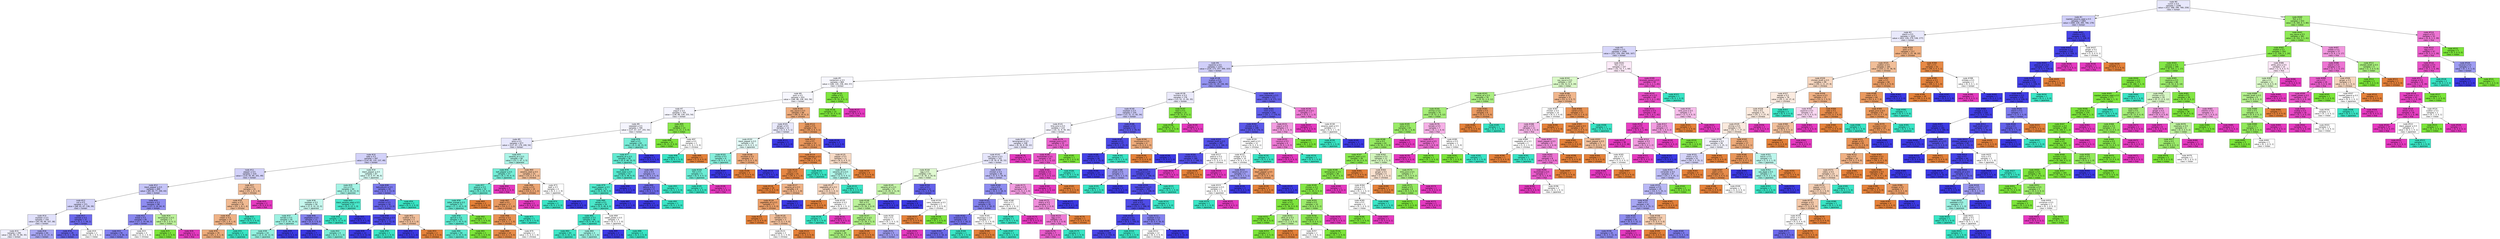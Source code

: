 digraph Tree {
node [shape=box, style="filled", color="black", fontname="helvetica"] ;
edge [fontname="helvetica"] ;
0 [label=<node &#35;0<br/>cumin &le; 0.5<br/>samples = 2298<br/>value = [412, 568, 290, 769, 259]<br/>class = korean>, fillcolor="#e8e8fc"] ;
1 [label=<node &#35;1<br/>roasted_sesame_seed &le; 0.5<br/>samples = 1865<br/>value = [408, 228, 284, 766, 179]<br/>class = korean>, fillcolor="#cfcef9"] ;
0 -> 1 [labeldistance=2.5, labelangle=45, headlabel="True"] ;
2 [label=<node &#35;2<br/>starch &le; 0.5<br/>samples = 1625<br/>value = [403, 228, 279, 538, 177]<br/>class = korean>, fillcolor="#e9e9fc"] ;
1 -> 2 ;
3 [label=<node &#35;3<br/>cilantro &le; 0.5<br/>samples = 1408<br/>value = [251, 226, 264, 500, 167]<br/>class = korean>, fillcolor="#d7d6fa"] ;
2 -> 3 ;
4 [label=<node &#35;4<br/>cayenne &le; 0.5<br/>samples = 1251<br/>value = [219, 173, 257, 499, 103]<br/>class = korean>, fillcolor="#d0cff9"] ;
3 -> 4 ;
5 [label=<node &#35;5<br/>cardamom &le; 0.5<br/>samples = 864<br/>value = [186, 120, 238, 263, 57]<br/>class = korean>, fillcolor="#f7f7fe"] ;
4 -> 5 ;
6 [label=<node &#35;6<br/>pork &le; 0.5<br/>samples = 831<br/>value = [186, 88, 238, 263, 56]<br/>class = korean>, fillcolor="#f7f7fe"] ;
5 -> 6 ;
7 [label=<node &#35;7<br/>yogurt &le; 0.5<br/>samples = 763<br/>value = [138, 88, 228, 255, 54]<br/>class = korean>, fillcolor="#f5f5fe"] ;
6 -> 7 ;
8 [label=<node &#35;8<br/>seaweed &le; 0.5<br/>samples = 740<br/>value = [137, 67, 227, 255, 54]<br/>class = korean>, fillcolor="#f4f4fe"] ;
7 -> 8 ;
9 [label=<node &#35;9<br/>wine &le; 0.5<br/>samples = 677<br/>value = [137, 67, 179, 240, 54]<br/>class = korean>, fillcolor="#e7e7fc"] ;
8 -> 9 ;
10 [label=<node &#35;10<br/>sake &le; 0.5<br/>samples = 597<br/>value = [114, 65, 132, 237, 49]<br/>class = korean>, fillcolor="#d3d2f9"] ;
9 -> 10 ;
11 [label=<node &#35;11<br/>pepper &le; 0.5<br/>samples = 510<br/>value = [110, 65, 85, 201, 49]<br/>class = korean>, fillcolor="#d3d2f9"] ;
10 -> 11 ;
12 [label=<node &#35;12<br/>black_pepper &le; 0.5<br/>samples = 469<br/>value = [85, 64, 77, 200, 43]<br/>class = korean>, fillcolor="#c5c4f7"] ;
11 -> 12 ;
13 [label=<node &#35;13<br/>nut &le; 0.5<br/>samples = 371<br/>value = [68, 61, 67, 136, 39]<br/>class = korean>, fillcolor="#d3d3f9"] ;
12 -> 13 ;
14 [label=<node &#35;14<br/>soybean &le; 0.5<br/>samples = 334<br/>value = [63, 60, 66, 107, 38]<br/>class = korean>, fillcolor="#e1e1fb"] ;
13 -> 14 ;
15 [label=<node &#35;15<br/>samples = 290<br/>value = [62, 60, 53, 80, 35]<br/>class = korean>, fillcolor="#f0effd"] ;
14 -> 15 ;
16 [label=<node &#35;16<br/>samples = 44<br/>value = [1, 0, 13, 27, 3]<br/>class = korean>, fillcolor="#a7a6f3"] ;
14 -> 16 ;
17 [label=<node &#35;17<br/>cashew &le; 0.5<br/>samples = 37<br/>value = [5, 1, 1, 29, 1]<br/>class = korean>, fillcolor="#6d6aec"] ;
13 -> 17 ;
18 [label=<node &#35;18<br/>samples = 35<br/>value = [5, 0, 1, 29, 0]<br/>class = korean>, fillcolor="#6361ea"] ;
17 -> 18 ;
19 [label=<node &#35;19<br/>samples = 2<br/>value = [0, 1, 0, 0, 1]<br/>class = indian>, fillcolor="#ffffff"] ;
17 -> 19 ;
20 [label=<node &#35;20<br/>turmeric &le; 0.5<br/>samples = 98<br/>value = [17, 3, 10, 64, 4]<br/>class = korean>, fillcolor="#8e8cf0"] ;
12 -> 20 ;
21 [label=<node &#35;21<br/>bread &le; 0.5<br/>samples = 95<br/>value = [17, 1, 10, 64, 3]<br/>class = korean>, fillcolor="#8a88ef"] ;
20 -> 21 ;
22 [label=<node &#35;22<br/>samples = 91<br/>value = [15, 1, 8, 64, 3]<br/>class = korean>, fillcolor="#817fee"] ;
21 -> 22 ;
23 [label=<node &#35;23<br/>samples = 4<br/>value = [2, 0, 2, 0, 0]<br/>class = chinese>, fillcolor="#ffffff"] ;
21 -> 23 ;
24 [label=<node &#35;24<br/>lemongrass &le; 0.5<br/>samples = 3<br/>value = [0, 2, 0, 0, 1]<br/>class = indian>, fillcolor="#bdf29c"] ;
20 -> 24 ;
25 [label=<node &#35;25<br/>samples = 2<br/>value = [0, 2, 0, 0, 0]<br/>class = indian>, fillcolor="#7be539"] ;
24 -> 25 ;
26 [label=<node &#35;26<br/>samples = 1<br/>value = [0, 0, 0, 0, 1]<br/>class = thai>, fillcolor="#e539c0"] ;
24 -> 26 ;
27 [label=<node &#35;27<br/>crab &le; 0.5<br/>samples = 41<br/>value = [25, 1, 8, 1, 6]<br/>class = chinese>, fillcolor="#f2be99"] ;
11 -> 27 ;
28 [label=<node &#35;28<br/>celery &le; 0.5<br/>samples = 39<br/>value = [25, 1, 8, 1, 4]<br/>class = chinese>, fillcolor="#f1ba92"] ;
27 -> 28 ;
29 [label=<node &#35;29<br/>cream &le; 0.5<br/>samples = 37<br/>value = [25, 1, 6, 1, 4]<br/>class = chinese>, fillcolor="#efb286"] ;
28 -> 29 ;
30 [label=<node &#35;30<br/>samples = 35<br/>value = [25, 1, 4, 1, 4]<br/>class = chinese>, fillcolor="#edaa79"] ;
29 -> 30 ;
31 [label=<node &#35;31<br/>samples = 2<br/>value = [0, 0, 2, 0, 0]<br/>class = japanese>, fillcolor="#39e5c5"] ;
29 -> 31 ;
32 [label=<node &#35;32<br/>samples = 2<br/>value = [0, 0, 2, 0, 0]<br/>class = japanese>, fillcolor="#39e5c5"] ;
28 -> 32 ;
33 [label=<node &#35;33<br/>samples = 2<br/>value = [0, 0, 0, 0, 2]<br/>class = thai>, fillcolor="#e539c0"] ;
27 -> 33 ;
34 [label=<node &#35;34<br/>black_pepper &le; 0.5<br/>samples = 87<br/>value = [4, 0, 47, 36, 0]<br/>class = japanese>, fillcolor="#d4f9f2"] ;
10 -> 34 ;
35 [label=<node &#35;35<br/>rice &le; 0.5<br/>samples = 69<br/>value = [2, 0, 44, 23, 0]<br/>class = japanese>, fillcolor="#a5f3e5"] ;
34 -> 35 ;
36 [label=<node &#35;36<br/>soybean &le; 0.5<br/>samples = 56<br/>value = [2, 0, 32, 22, 0]<br/>class = japanese>, fillcolor="#c5f7ee"] ;
35 -> 36 ;
37 [label=<node &#35;37<br/>tomato &le; 0.5<br/>samples = 45<br/>value = [2, 0, 29, 14, 0]<br/>class = japanese>, fillcolor="#9ff2e3"] ;
36 -> 37 ;
38 [label=<node &#35;38<br/>samples = 43<br/>value = [2, 0, 29, 12, 0]<br/>class = japanese>, fillcolor="#92f1df"] ;
37 -> 38 ;
39 [label=<node &#35;39<br/>samples = 2<br/>value = [0, 0, 0, 2, 0]<br/>class = korean>, fillcolor="#3c39e5"] ;
37 -> 39 ;
40 [label=<node &#35;40<br/>vegetable &le; 0.5<br/>samples = 11<br/>value = [0, 0, 3, 8, 0]<br/>class = korean>, fillcolor="#8583ef"] ;
36 -> 40 ;
41 [label=<node &#35;41<br/>samples = 7<br/>value = [0, 0, 0, 7, 0]<br/>class = korean>, fillcolor="#3c39e5"] ;
40 -> 41 ;
42 [label=<node &#35;42<br/>samples = 4<br/>value = [0, 0, 3, 1, 0]<br/>class = japanese>, fillcolor="#7beed8"] ;
40 -> 42 ;
43 [label=<node &#35;43<br/>black_sesame_seed &le; 0.5<br/>samples = 13<br/>value = [0, 0, 12, 1, 0]<br/>class = japanese>, fillcolor="#49e7ca"] ;
35 -> 43 ;
44 [label=<node &#35;44<br/>samples = 12<br/>value = [0, 0, 12, 0, 0]<br/>class = japanese>, fillcolor="#39e5c5"] ;
43 -> 44 ;
45 [label=<node &#35;45<br/>samples = 1<br/>value = [0, 0, 0, 1, 0]<br/>class = korean>, fillcolor="#3c39e5"] ;
43 -> 45 ;
46 [label=<node &#35;46<br/>katsuobushi &le; 0.5<br/>samples = 18<br/>value = [2, 0, 3, 13, 0]<br/>class = korean>, fillcolor="#7d7bee"] ;
34 -> 46 ;
47 [label=<node &#35;47<br/>chicken &le; 0.5<br/>samples = 16<br/>value = [2, 0, 1, 13, 0]<br/>class = korean>, fillcolor="#6663eb"] ;
46 -> 47 ;
48 [label=<node &#35;48<br/>chinese_cabbage &le; 0.5<br/>samples = 13<br/>value = [0, 0, 1, 12, 0]<br/>class = korean>, fillcolor="#4c49e7"] ;
47 -> 48 ;
49 [label=<node &#35;49<br/>samples = 12<br/>value = [0, 0, 0, 12, 0]<br/>class = korean>, fillcolor="#3c39e5"] ;
48 -> 49 ;
50 [label=<node &#35;50<br/>samples = 1<br/>value = [0, 0, 1, 0, 0]<br/>class = japanese>, fillcolor="#39e5c5"] ;
48 -> 50 ;
51 [label=<node &#35;51<br/>scallion &le; 0.5<br/>samples = 3<br/>value = [2, 0, 0, 1, 0]<br/>class = chinese>, fillcolor="#f2c09c"] ;
47 -> 51 ;
52 [label=<node &#35;52<br/>samples = 1<br/>value = [0, 0, 0, 1, 0]<br/>class = korean>, fillcolor="#3c39e5"] ;
51 -> 52 ;
53 [label=<node &#35;53<br/>samples = 2<br/>value = [2, 0, 0, 0, 0]<br/>class = chinese>, fillcolor="#e58139"] ;
51 -> 53 ;
54 [label=<node &#35;54<br/>samples = 2<br/>value = [0, 0, 2, 0, 0]<br/>class = japanese>, fillcolor="#39e5c5"] ;
46 -> 54 ;
55 [label=<node &#35;55<br/>sesame_oil &le; 0.5<br/>samples = 80<br/>value = [23, 2, 47, 3, 5]<br/>class = japanese>, fillcolor="#acf4e7"] ;
9 -> 55 ;
56 [label=<node &#35;56<br/>bell_pepper &le; 0.5<br/>samples = 57<br/>value = [9, 2, 43, 0, 3]<br/>class = japanese>, fillcolor="#73edd6"] ;
55 -> 56 ;
57 [label=<node &#35;57<br/>peanut &le; 0.5<br/>samples = 54<br/>value = [9, 2, 43, 0, 0]<br/>class = japanese>, fillcolor="#69ebd3"] ;
56 -> 57 ;
58 [label=<node &#35;58<br/>bitter_orange &le; 0.5<br/>samples = 52<br/>value = [7, 2, 43, 0, 0]<br/>class = japanese>, fillcolor="#61ead1"] ;
57 -> 58 ;
59 [label=<node &#35;59<br/>apricot &le; 0.5<br/>samples = 51<br/>value = [7, 1, 43, 0, 0]<br/>class = japanese>, fillcolor="#5dead0"] ;
58 -> 59 ;
60 [label=<node &#35;60<br/>samples = 50<br/>value = [7, 0, 43, 0, 0]<br/>class = japanese>, fillcolor="#59e9ce"] ;
59 -> 60 ;
61 [label=<node &#35;61<br/>samples = 1<br/>value = [0, 1, 0, 0, 0]<br/>class = indian>, fillcolor="#7be539"] ;
59 -> 61 ;
62 [label=<node &#35;62<br/>samples = 1<br/>value = [0, 1, 0, 0, 0]<br/>class = indian>, fillcolor="#7be539"] ;
58 -> 62 ;
63 [label=<node &#35;63<br/>samples = 2<br/>value = [2, 0, 0, 0, 0]<br/>class = chinese>, fillcolor="#e58139"] ;
57 -> 63 ;
64 [label=<node &#35;64<br/>samples = 3<br/>value = [0, 0, 0, 0, 3]<br/>class = thai>, fillcolor="#e539c0"] ;
56 -> 64 ;
65 [label=<node &#35;65<br/>sesame_seed &le; 0.5<br/>samples = 23<br/>value = [14, 0, 4, 3, 2]<br/>class = chinese>, fillcolor="#f1bd97"] ;
55 -> 65 ;
66 [label=<node &#35;66<br/>honey &le; 0.5<br/>samples = 19<br/>value = [14, 0, 2, 1, 2]<br/>class = chinese>, fillcolor="#eda673"] ;
65 -> 66 ;
67 [label=<node &#35;67<br/>beef &le; 0.5<br/>samples = 17<br/>value = [14, 0, 2, 1, 0]<br/>class = chinese>, fillcolor="#ea9a61"] ;
66 -> 67 ;
68 [label=<node &#35;68<br/>shrimp &le; 0.5<br/>samples = 16<br/>value = [14, 0, 1, 1, 0]<br/>class = chinese>, fillcolor="#e89253"] ;
67 -> 68 ;
69 [label=<node &#35;69<br/>samples = 14<br/>value = [13, 0, 1, 0, 0]<br/>class = chinese>, fillcolor="#e78b48"] ;
68 -> 69 ;
70 [label=<node &#35;70<br/>samples = 2<br/>value = [1, 0, 0, 1, 0]<br/>class = chinese>, fillcolor="#ffffff"] ;
68 -> 70 ;
71 [label=<node &#35;71<br/>samples = 1<br/>value = [0, 0, 1, 0, 0]<br/>class = japanese>, fillcolor="#39e5c5"] ;
67 -> 71 ;
72 [label=<node &#35;72<br/>samples = 2<br/>value = [0, 0, 0, 0, 2]<br/>class = thai>, fillcolor="#e539c0"] ;
66 -> 72 ;
73 [label=<node &#35;73<br/>beef &le; 0.5<br/>samples = 4<br/>value = [0, 0, 2, 2, 0]<br/>class = japanese>, fillcolor="#ffffff"] ;
65 -> 73 ;
74 [label=<node &#35;74<br/>samples = 2<br/>value = [0, 0, 2, 0, 0]<br/>class = japanese>, fillcolor="#39e5c5"] ;
73 -> 74 ;
75 [label=<node &#35;75<br/>samples = 2<br/>value = [0, 0, 0, 2, 0]<br/>class = korean>, fillcolor="#3c39e5"] ;
73 -> 75 ;
76 [label=<node &#35;76<br/>beef &le; 0.5<br/>samples = 63<br/>value = [0, 0, 48, 15, 0]<br/>class = japanese>, fillcolor="#77edd7"] ;
8 -> 76 ;
77 [label=<node &#35;77<br/>sesame_oil &le; 0.5<br/>samples = 58<br/>value = [0, 0, 48, 10, 0]<br/>class = japanese>, fillcolor="#62ead1"] ;
76 -> 77 ;
78 [label=<node &#35;78<br/>black_bean &le; 0.5<br/>samples = 52<br/>value = [0, 0, 46, 6, 0]<br/>class = japanese>, fillcolor="#53e8cd"] ;
77 -> 78 ;
79 [label=<node &#35;79<br/>black_pepper &le; 0.5<br/>samples = 51<br/>value = [0, 0, 46, 5, 0]<br/>class = japanese>, fillcolor="#4fe8cb"] ;
78 -> 79 ;
80 [label=<node &#35;80<br/>wheat &le; 0.5<br/>samples = 50<br/>value = [0, 0, 46, 4, 0]<br/>class = japanese>, fillcolor="#4ae7ca"] ;
79 -> 80 ;
81 [label=<node &#35;81<br/>soybean &le; 0.5<br/>samples = 46<br/>value = [0, 0, 44, 2, 0]<br/>class = japanese>, fillcolor="#42e6c8"] ;
80 -> 81 ;
82 [label=<node &#35;82<br/>samples = 43<br/>value = [0, 0, 42, 1, 0]<br/>class = japanese>, fillcolor="#3ee6c6"] ;
81 -> 82 ;
83 [label=<node &#35;83<br/>samples = 3<br/>value = [0, 0, 2, 1, 0]<br/>class = japanese>, fillcolor="#9cf2e2"] ;
81 -> 83 ;
84 [label=<node &#35;84<br/>sweet_potato &le; 0.5<br/>samples = 4<br/>value = [0, 0, 2, 2, 0]<br/>class = japanese>, fillcolor="#ffffff"] ;
80 -> 84 ;
85 [label=<node &#35;85<br/>samples = 2<br/>value = [0, 0, 0, 2, 0]<br/>class = korean>, fillcolor="#3c39e5"] ;
84 -> 85 ;
86 [label=<node &#35;86<br/>samples = 2<br/>value = [0, 0, 2, 0, 0]<br/>class = japanese>, fillcolor="#39e5c5"] ;
84 -> 86 ;
87 [label=<node &#35;87<br/>samples = 1<br/>value = [0, 0, 0, 1, 0]<br/>class = korean>, fillcolor="#3c39e5"] ;
79 -> 87 ;
88 [label=<node &#35;88<br/>samples = 1<br/>value = [0, 0, 0, 1, 0]<br/>class = korean>, fillcolor="#3c39e5"] ;
78 -> 88 ;
89 [label=<node &#35;89<br/>wine &le; 0.5<br/>samples = 6<br/>value = [0, 0, 2, 4, 0]<br/>class = korean>, fillcolor="#9e9cf2"] ;
77 -> 89 ;
90 [label=<node &#35;90<br/>lettuce &le; 0.5<br/>samples = 5<br/>value = [0, 0, 1, 4, 0]<br/>class = korean>, fillcolor="#6d6aec"] ;
89 -> 90 ;
91 [label=<node &#35;91<br/>samples = 4<br/>value = [0, 0, 0, 4, 0]<br/>class = korean>, fillcolor="#3c39e5"] ;
90 -> 91 ;
92 [label=<node &#35;92<br/>samples = 1<br/>value = [0, 0, 1, 0, 0]<br/>class = japanese>, fillcolor="#39e5c5"] ;
90 -> 92 ;
93 [label=<node &#35;93<br/>samples = 1<br/>value = [0, 0, 1, 0, 0]<br/>class = japanese>, fillcolor="#39e5c5"] ;
89 -> 93 ;
94 [label=<node &#35;94<br/>samples = 5<br/>value = [0, 0, 0, 5, 0]<br/>class = korean>, fillcolor="#3c39e5"] ;
76 -> 94 ;
95 [label=<node &#35;95<br/>egg &le; 0.5<br/>samples = 23<br/>value = [1, 21, 1, 0, 0]<br/>class = indian>, fillcolor="#87e74b"] ;
7 -> 95 ;
96 [label=<node &#35;96<br/>samples = 21<br/>value = [0, 21, 0, 0, 0]<br/>class = indian>, fillcolor="#7be539"] ;
95 -> 96 ;
97 [label=<node &#35;97<br/>yeast &le; 0.5<br/>samples = 2<br/>value = [1, 0, 1, 0, 0]<br/>class = chinese>, fillcolor="#ffffff"] ;
95 -> 97 ;
98 [label=<node &#35;98<br/>samples = 1<br/>value = [0, 0, 1, 0, 0]<br/>class = japanese>, fillcolor="#39e5c5"] ;
97 -> 98 ;
99 [label=<node &#35;99<br/>samples = 1<br/>value = [1, 0, 0, 0, 0]<br/>class = chinese>, fillcolor="#e58139"] ;
97 -> 99 ;
100 [label=<node &#35;100<br/>soy_sauce &le; 0.5<br/>samples = 68<br/>value = [48, 0, 10, 8, 2]<br/>class = chinese>, fillcolor="#eeac7d"] ;
6 -> 100 ;
101 [label=<node &#35;101<br/>ginger &le; 0.5<br/>samples = 13<br/>value = [3, 0, 4, 5, 1]<br/>class = korean>, fillcolor="#e9e9fc"] ;
100 -> 101 ;
102 [label=<node &#35;102<br/>black_pepper &le; 0.5<br/>samples = 10<br/>value = [3, 0, 4, 2, 1]<br/>class = japanese>, fillcolor="#e3fbf7"] ;
101 -> 102 ;
103 [label=<node &#35;103<br/>shrimp &le; 0.5<br/>samples = 6<br/>value = [0, 0, 4, 1, 1]<br/>class = japanese>, fillcolor="#88efdc"] ;
102 -> 103 ;
104 [label=<node &#35;104<br/>fish &le; 0.5<br/>samples = 5<br/>value = [0, 0, 4, 0, 1]<br/>class = japanese>, fillcolor="#6aecd4"] ;
103 -> 104 ;
105 [label=<node &#35;105<br/>samples = 4<br/>value = [0, 0, 4, 0, 0]<br/>class = japanese>, fillcolor="#39e5c5"] ;
104 -> 105 ;
106 [label=<node &#35;106<br/>samples = 1<br/>value = [0, 0, 0, 0, 1]<br/>class = thai>, fillcolor="#e539c0"] ;
104 -> 106 ;
107 [label=<node &#35;107<br/>samples = 1<br/>value = [0, 0, 0, 1, 0]<br/>class = korean>, fillcolor="#3c39e5"] ;
103 -> 107 ;
108 [label=<node &#35;108<br/>mustard &le; 0.5<br/>samples = 4<br/>value = [3, 0, 0, 1, 0]<br/>class = chinese>, fillcolor="#eeab7b"] ;
102 -> 108 ;
109 [label=<node &#35;109<br/>samples = 3<br/>value = [3, 0, 0, 0, 0]<br/>class = chinese>, fillcolor="#e58139"] ;
108 -> 109 ;
110 [label=<node &#35;110<br/>samples = 1<br/>value = [0, 0, 0, 1, 0]<br/>class = korean>, fillcolor="#3c39e5"] ;
108 -> 110 ;
111 [label=<node &#35;111<br/>samples = 3<br/>value = [0, 0, 0, 3, 0]<br/>class = korean>, fillcolor="#3c39e5"] ;
101 -> 111 ;
112 [label=<node &#35;112<br/>yeast &le; 0.5<br/>samples = 55<br/>value = [45, 0, 6, 3, 1]<br/>class = chinese>, fillcolor="#ea9b61"] ;
100 -> 112 ;
113 [label=<node &#35;113<br/>rice &le; 0.5<br/>samples = 53<br/>value = [45, 0, 6, 1, 1]<br/>class = chinese>, fillcolor="#e9965b"] ;
112 -> 113 ;
114 [label=<node &#35;114<br/>chinese_cabbage &le; 0.5<br/>samples = 42<br/>value = [39, 0, 2, 1, 0]<br/>class = chinese>, fillcolor="#e78a48"] ;
113 -> 114 ;
115 [label=<node &#35;115<br/>sake &le; 0.5<br/>samples = 41<br/>value = [39, 0, 1, 1, 0]<br/>class = chinese>, fillcolor="#e68743"] ;
114 -> 115 ;
116 [label=<node &#35;116<br/>samples = 35<br/>value = [35, 0, 0, 0, 0]<br/>class = chinese>, fillcolor="#e58139"] ;
115 -> 116 ;
117 [label=<node &#35;117<br/>sesame_oil &le; 0.5<br/>samples = 6<br/>value = [4, 0, 1, 1, 0]<br/>class = chinese>, fillcolor="#efb388"] ;
115 -> 117 ;
118 [label=<node &#35;118<br/>vegetable_oil &le; 0.5<br/>samples = 5<br/>value = [4, 0, 1, 0, 0]<br/>class = chinese>, fillcolor="#eca06a"] ;
117 -> 118 ;
119 [label=<node &#35;119<br/>samples = 2<br/>value = [2, 0, 0, 0, 0]<br/>class = chinese>, fillcolor="#e58139"] ;
118 -> 119 ;
120 [label=<node &#35;120<br/>tomato &le; 0.5<br/>samples = 3<br/>value = [2, 0, 1, 0, 0]<br/>class = chinese>, fillcolor="#f2c09c"] ;
118 -> 120 ;
121 [label=<node &#35;121<br/>samples = 2<br/>value = [1, 0, 1, 0, 0]<br/>class = chinese>, fillcolor="#ffffff"] ;
120 -> 121 ;
122 [label=<node &#35;122<br/>samples = 1<br/>value = [1, 0, 0, 0, 0]<br/>class = chinese>, fillcolor="#e58139"] ;
120 -> 122 ;
123 [label=<node &#35;123<br/>samples = 1<br/>value = [0, 0, 0, 1, 0]<br/>class = korean>, fillcolor="#3c39e5"] ;
117 -> 123 ;
124 [label=<node &#35;124<br/>samples = 1<br/>value = [0, 0, 1, 0, 0]<br/>class = japanese>, fillcolor="#39e5c5"] ;
114 -> 124 ;
125 [label=<node &#35;125<br/>pepper &le; 0.5<br/>samples = 11<br/>value = [6, 0, 4, 0, 1]<br/>class = chinese>, fillcolor="#f8dbc6"] ;
113 -> 125 ;
126 [label=<node &#35;126<br/>sesame_oil &le; 0.5<br/>samples = 7<br/>value = [2, 0, 4, 0, 1]<br/>class = japanese>, fillcolor="#b0f5e8"] ;
125 -> 126 ;
127 [label=<node &#35;127<br/>vegetable_oil &le; 0.5<br/>samples = 4<br/>value = [2, 0, 1, 0, 1]<br/>class = chinese>, fillcolor="#f6d5bd"] ;
126 -> 127 ;
128 [label=<node &#35;128<br/>samples = 2<br/>value = [2, 0, 0, 0, 0]<br/>class = chinese>, fillcolor="#e58139"] ;
127 -> 128 ;
129 [label=<node &#35;129<br/>macaroni &le; 0.5<br/>samples = 2<br/>value = [0, 0, 1, 0, 1]<br/>class = japanese>, fillcolor="#ffffff"] ;
127 -> 129 ;
130 [label=<node &#35;130<br/>samples = 1<br/>value = [0, 0, 1, 0, 0]<br/>class = japanese>, fillcolor="#39e5c5"] ;
129 -> 130 ;
131 [label=<node &#35;131<br/>samples = 1<br/>value = [0, 0, 0, 0, 1]<br/>class = thai>, fillcolor="#e539c0"] ;
129 -> 131 ;
132 [label=<node &#35;132<br/>samples = 3<br/>value = [0, 0, 3, 0, 0]<br/>class = japanese>, fillcolor="#39e5c5"] ;
126 -> 132 ;
133 [label=<node &#35;133<br/>samples = 4<br/>value = [4, 0, 0, 0, 0]<br/>class = chinese>, fillcolor="#e58139"] ;
125 -> 133 ;
134 [label=<node &#35;134<br/>samples = 2<br/>value = [0, 0, 0, 2, 0]<br/>class = korean>, fillcolor="#3c39e5"] ;
112 -> 134 ;
135 [label=<node &#35;135<br/>coffee &le; 0.5<br/>samples = 33<br/>value = [0, 32, 0, 0, 1]<br/>class = indian>, fillcolor="#7fe63f"] ;
5 -> 135 ;
136 [label=<node &#35;136<br/>samples = 32<br/>value = [0, 32, 0, 0, 0]<br/>class = indian>, fillcolor="#7be539"] ;
135 -> 136 ;
137 [label=<node &#35;137<br/>samples = 1<br/>value = [0, 0, 0, 0, 1]<br/>class = thai>, fillcolor="#e539c0"] ;
135 -> 137 ;
138 [label=<node &#35;138<br/>scallion &le; 0.5<br/>samples = 387<br/>value = [33, 53, 19, 236, 46]<br/>class = korean>, fillcolor="#9493f1"] ;
4 -> 138 ;
139 [label=<node &#35;139<br/>turmeric &le; 0.5<br/>samples = 176<br/>value = [13, 52, 11, 65, 35]<br/>class = korean>, fillcolor="#ebeafc"] ;
138 -> 139 ;
140 [label=<node &#35;140<br/>soybean &le; 0.5<br/>samples = 154<br/>value = [13, 31, 11, 65, 34]<br/>class = korean>, fillcolor="#cdccf8"] ;
139 -> 140 ;
141 [label=<node &#35;141<br/>lime_juice &le; 0.5<br/>samples = 123<br/>value = [10, 31, 9, 39, 34]<br/>class = korean>, fillcolor="#f4f4fe"] ;
140 -> 141 ;
142 [label=<node &#35;142<br/>lemongrass &le; 0.5<br/>samples = 108<br/>value = [9, 30, 8, 39, 22]<br/>class = korean>, fillcolor="#e8e8fc"] ;
141 -> 142 ;
143 [label=<node &#35;143<br/>soy_sauce &le; 0.5<br/>samples = 101<br/>value = [9, 30, 8, 39, 15]<br/>class = korean>, fillcolor="#e6e6fc"] ;
142 -> 143 ;
144 [label=<node &#35;144<br/>egg &le; 0.5<br/>samples = 63<br/>value = [4, 30, 3, 20, 6]<br/>class = indian>, fillcolor="#e0f9d1"] ;
143 -> 144 ;
145 [label=<node &#35;145<br/>sesame_oil &le; 0.5<br/>samples = 52<br/>value = [3, 29, 3, 11, 6]<br/>class = indian>, fillcolor="#c5f4a8"] ;
144 -> 145 ;
146 [label=<node &#35;146<br/>fish &le; 0.5<br/>samples = 49<br/>value = [3, 29, 3, 8, 6]<br/>class = indian>, fillcolor="#bbf29a"] ;
145 -> 146 ;
147 [label=<node &#35;147<br/>peanut_oil &le; 0.5<br/>samples = 42<br/>value = [3, 28, 3, 5, 3]<br/>class = indian>, fillcolor="#adef84"] ;
146 -> 147 ;
148 [label=<node &#35;148<br/>samples = 40<br/>value = [1, 28, 3, 5, 3]<br/>class = indian>, fillcolor="#a8ee7d"] ;
147 -> 148 ;
149 [label=<node &#35;149<br/>samples = 2<br/>value = [2, 0, 0, 0, 0]<br/>class = chinese>, fillcolor="#e58139"] ;
147 -> 149 ;
150 [label=<node &#35;150<br/>lime &le; 0.5<br/>samples = 7<br/>value = [0, 1, 0, 3, 3]<br/>class = korean>, fillcolor="#ffffff"] ;
146 -> 150 ;
151 [label=<node &#35;151<br/>samples = 5<br/>value = [0, 1, 0, 3, 1]<br/>class = korean>, fillcolor="#9e9cf2"] ;
150 -> 151 ;
152 [label=<node &#35;152<br/>samples = 2<br/>value = [0, 0, 0, 0, 2]<br/>class = thai>, fillcolor="#e539c0"] ;
150 -> 152 ;
153 [label=<node &#35;153<br/>samples = 3<br/>value = [0, 0, 0, 3, 0]<br/>class = korean>, fillcolor="#3c39e5"] ;
145 -> 153 ;
154 [label=<node &#35;154<br/>corn &le; 0.5<br/>samples = 11<br/>value = [1, 1, 0, 9, 0]<br/>class = korean>, fillcolor="#6361ea"] ;
144 -> 154 ;
155 [label=<node &#35;155<br/>samples = 9<br/>value = [0, 0, 0, 9, 0]<br/>class = korean>, fillcolor="#3c39e5"] ;
154 -> 155 ;
156 [label=<node &#35;156<br/>cane_molasses &le; 0.5<br/>samples = 2<br/>value = [1, 1, 0, 0, 0]<br/>class = chinese>, fillcolor="#ffffff"] ;
154 -> 156 ;
157 [label=<node &#35;157<br/>samples = 1<br/>value = [1, 0, 0, 0, 0]<br/>class = chinese>, fillcolor="#e58139"] ;
156 -> 157 ;
158 [label=<node &#35;158<br/>samples = 1<br/>value = [0, 1, 0, 0, 0]<br/>class = indian>, fillcolor="#7be539"] ;
156 -> 158 ;
159 [label=<node &#35;159<br/>chicken &le; 0.5<br/>samples = 38<br/>value = [5, 0, 5, 19, 9]<br/>class = korean>, fillcolor="#bcbbf6"] ;
143 -> 159 ;
160 [label=<node &#35;160<br/>rice &le; 0.5<br/>samples = 28<br/>value = [4, 0, 3, 18, 3]<br/>class = korean>, fillcolor="#8d8cf0"] ;
159 -> 160 ;
161 [label=<node &#35;161<br/>scallop &le; 0.5<br/>samples = 26<br/>value = [4, 0, 2, 18, 2]<br/>class = korean>, fillcolor="#8381ee"] ;
160 -> 161 ;
162 [label=<node &#35;162<br/>brassica &le; 0.5<br/>samples = 24<br/>value = [3, 0, 1, 18, 2]<br/>class = korean>, fillcolor="#7472ec"] ;
161 -> 162 ;
163 [label=<node &#35;163<br/>samples = 23<br/>value = [3, 0, 0, 18, 2]<br/>class = korean>, fillcolor="#6d6aec"] ;
162 -> 163 ;
164 [label=<node &#35;164<br/>samples = 1<br/>value = [0, 0, 1, 0, 0]<br/>class = japanese>, fillcolor="#39e5c5"] ;
162 -> 164 ;
165 [label=<node &#35;165<br/>asparagus &le; 0.5<br/>samples = 2<br/>value = [1, 0, 1, 0, 0]<br/>class = chinese>, fillcolor="#ffffff"] ;
161 -> 165 ;
166 [label=<node &#35;166<br/>samples = 1<br/>value = [1, 0, 0, 0, 0]<br/>class = chinese>, fillcolor="#e58139"] ;
165 -> 166 ;
167 [label=<node &#35;167<br/>samples = 1<br/>value = [0, 0, 1, 0, 0]<br/>class = japanese>, fillcolor="#39e5c5"] ;
165 -> 167 ;
168 [label=<node &#35;168<br/>mint &le; 0.5<br/>samples = 2<br/>value = [0, 0, 1, 0, 1]<br/>class = japanese>, fillcolor="#ffffff"] ;
160 -> 168 ;
169 [label=<node &#35;169<br/>samples = 1<br/>value = [0, 0, 1, 0, 0]<br/>class = japanese>, fillcolor="#39e5c5"] ;
168 -> 169 ;
170 [label=<node &#35;170<br/>samples = 1<br/>value = [0, 0, 0, 0, 1]<br/>class = thai>, fillcolor="#e539c0"] ;
168 -> 170 ;
171 [label=<node &#35;171<br/>lemon &le; 0.5<br/>samples = 10<br/>value = [1, 0, 2, 1, 6]<br/>class = thai>, fillcolor="#f29ce0"] ;
159 -> 171 ;
172 [label=<node &#35;172<br/>sherry &le; 0.5<br/>samples = 9<br/>value = [1, 0, 2, 0, 6]<br/>class = thai>, fillcolor="#f08edb"] ;
171 -> 172 ;
173 [label=<node &#35;173<br/>egg &le; 0.5<br/>samples = 8<br/>value = [0, 0, 2, 0, 6]<br/>class = thai>, fillcolor="#ee7bd5"] ;
172 -> 173 ;
174 [label=<node &#35;174<br/>samples = 7<br/>value = [0, 0, 1, 0, 6]<br/>class = thai>, fillcolor="#e95acb"] ;
173 -> 174 ;
175 [label=<node &#35;175<br/>samples = 1<br/>value = [0, 0, 1, 0, 0]<br/>class = japanese>, fillcolor="#39e5c5"] ;
173 -> 175 ;
176 [label=<node &#35;176<br/>samples = 1<br/>value = [1, 0, 0, 0, 0]<br/>class = chinese>, fillcolor="#e58139"] ;
172 -> 176 ;
177 [label=<node &#35;177<br/>samples = 1<br/>value = [0, 0, 0, 1, 0]<br/>class = korean>, fillcolor="#3c39e5"] ;
171 -> 177 ;
178 [label=<node &#35;178<br/>samples = 7<br/>value = [0, 0, 0, 0, 7]<br/>class = thai>, fillcolor="#e539c0"] ;
142 -> 178 ;
179 [label=<node &#35;179<br/>orange_juice &le; 0.5<br/>samples = 15<br/>value = [1, 1, 1, 0, 12]<br/>class = thai>, fillcolor="#eb63ce"] ;
141 -> 179 ;
180 [label=<node &#35;180<br/>buckwheat &le; 0.5<br/>samples = 14<br/>value = [1, 0, 1, 0, 12]<br/>class = thai>, fillcolor="#e957ca"] ;
179 -> 180 ;
181 [label=<node &#35;181<br/>shiitake &le; 0.5<br/>samples = 13<br/>value = [1, 0, 0, 0, 12]<br/>class = thai>, fillcolor="#e749c5"] ;
180 -> 181 ;
182 [label=<node &#35;182<br/>samples = 12<br/>value = [0, 0, 0, 0, 12]<br/>class = thai>, fillcolor="#e539c0"] ;
181 -> 182 ;
183 [label=<node &#35;183<br/>samples = 1<br/>value = [1, 0, 0, 0, 0]<br/>class = chinese>, fillcolor="#e58139"] ;
181 -> 183 ;
184 [label=<node &#35;184<br/>samples = 1<br/>value = [0, 0, 1, 0, 0]<br/>class = japanese>, fillcolor="#39e5c5"] ;
180 -> 184 ;
185 [label=<node &#35;185<br/>samples = 1<br/>value = [0, 1, 0, 0, 0]<br/>class = indian>, fillcolor="#7be539"] ;
179 -> 185 ;
186 [label=<node &#35;186<br/>pepper &le; 0.5<br/>samples = 31<br/>value = [3, 0, 2, 26, 0]<br/>class = korean>, fillcolor="#5f5cea"] ;
140 -> 186 ;
187 [label=<node &#35;187<br/>wasabi &le; 0.5<br/>samples = 27<br/>value = [0, 0, 2, 25, 0]<br/>class = korean>, fillcolor="#4c49e7"] ;
186 -> 187 ;
188 [label=<node &#35;188<br/>lettuce &le; 0.5<br/>samples = 26<br/>value = [0, 0, 1, 25, 0]<br/>class = korean>, fillcolor="#4441e6"] ;
187 -> 188 ;
189 [label=<node &#35;189<br/>samples = 23<br/>value = [0, 0, 0, 23, 0]<br/>class = korean>, fillcolor="#3c39e5"] ;
188 -> 189 ;
190 [label=<node &#35;190<br/>wheat &le; 0.5<br/>samples = 3<br/>value = [0, 0, 1, 2, 0]<br/>class = korean>, fillcolor="#9e9cf2"] ;
188 -> 190 ;
191 [label=<node &#35;191<br/>samples = 1<br/>value = [0, 0, 1, 0, 0]<br/>class = japanese>, fillcolor="#39e5c5"] ;
190 -> 191 ;
192 [label=<node &#35;192<br/>samples = 2<br/>value = [0, 0, 0, 2, 0]<br/>class = korean>, fillcolor="#3c39e5"] ;
190 -> 192 ;
193 [label=<node &#35;193<br/>samples = 1<br/>value = [0, 0, 1, 0, 0]<br/>class = japanese>, fillcolor="#39e5c5"] ;
187 -> 193 ;
194 [label=<node &#35;194<br/>mushroom &le; 0.5<br/>samples = 4<br/>value = [3, 0, 0, 1, 0]<br/>class = chinese>, fillcolor="#eeab7b"] ;
186 -> 194 ;
195 [label=<node &#35;195<br/>samples = 3<br/>value = [3, 0, 0, 0, 0]<br/>class = chinese>, fillcolor="#e58139"] ;
194 -> 195 ;
196 [label=<node &#35;196<br/>samples = 1<br/>value = [0, 0, 0, 1, 0]<br/>class = korean>, fillcolor="#3c39e5"] ;
194 -> 196 ;
197 [label=<node &#35;197<br/>basil &le; 0.5<br/>samples = 22<br/>value = [0, 21, 0, 0, 1]<br/>class = indian>, fillcolor="#81e642"] ;
139 -> 197 ;
198 [label=<node &#35;198<br/>samples = 21<br/>value = [0, 21, 0, 0, 0]<br/>class = indian>, fillcolor="#7be539"] ;
197 -> 198 ;
199 [label=<node &#35;199<br/>samples = 1<br/>value = [0, 0, 0, 0, 1]<br/>class = thai>, fillcolor="#e539c0"] ;
197 -> 199 ;
200 [label=<node &#35;200<br/>cane_molasses &le; 0.5<br/>samples = 211<br/>value = [20, 1, 8, 171, 11]<br/>class = korean>, fillcolor="#6562ea"] ;
138 -> 200 ;
201 [label=<node &#35;201<br/>mint &le; 0.5<br/>samples = 204<br/>value = [20, 1, 7, 170, 6]<br/>class = korean>, fillcolor="#605eea"] ;
200 -> 201 ;
202 [label=<node &#35;202<br/>chicken &le; 0.5<br/>samples = 199<br/>value = [20, 0, 6, 170, 3]<br/>class = korean>, fillcolor="#5c59e9"] ;
201 -> 202 ;
203 [label=<node &#35;203<br/>chicken_broth &le; 0.5<br/>samples = 187<br/>value = [16, 0, 3, 166, 2]<br/>class = korean>, fillcolor="#5451e8"] ;
202 -> 203 ;
204 [label=<node &#35;204<br/>tomato &le; 0.5<br/>samples = 185<br/>value = [15, 0, 3, 166, 1]<br/>class = korean>, fillcolor="#524fe8"] ;
203 -> 204 ;
205 [label=<node &#35;205<br/>lime_juice &le; 0.5<br/>samples = 184<br/>value = [15, 0, 3, 166, 0]<br/>class = korean>, fillcolor="#514ee8"] ;
204 -> 205 ;
206 [label=<node &#35;206<br/>katsuobushi &le; 0.5<br/>samples = 183<br/>value = [15, 0, 2, 166, 0]<br/>class = korean>, fillcolor="#504de8"] ;
205 -> 206 ;
207 [label=<node &#35;207<br/>pork &le; 0.5<br/>samples = 182<br/>value = [15, 0, 1, 166, 0]<br/>class = korean>, fillcolor="#4f4ce7"] ;
206 -> 207 ;
208 [label=<node &#35;208<br/>olive_oil &le; 0.5<br/>samples = 160<br/>value = [9, 0, 1, 150, 0]<br/>class = korean>, fillcolor="#4946e7"] ;
207 -> 208 ;
209 [label=<node &#35;209<br/>samples = 159<br/>value = [9, 0, 0, 150, 0]<br/>class = korean>, fillcolor="#4845e7"] ;
208 -> 209 ;
210 [label=<node &#35;210<br/>samples = 1<br/>value = [0, 0, 1, 0, 0]<br/>class = japanese>, fillcolor="#39e5c5"] ;
208 -> 210 ;
211 [label=<node &#35;211<br/>soybean &le; 0.5<br/>samples = 22<br/>value = [6, 0, 0, 16, 0]<br/>class = korean>, fillcolor="#8583ef"] ;
207 -> 211 ;
212 [label=<node &#35;212<br/>samples = 12<br/>value = [6, 0, 0, 6, 0]<br/>class = chinese>, fillcolor="#ffffff"] ;
211 -> 212 ;
213 [label=<node &#35;213<br/>samples = 10<br/>value = [0, 0, 0, 10, 0]<br/>class = korean>, fillcolor="#3c39e5"] ;
211 -> 213 ;
214 [label=<node &#35;214<br/>samples = 1<br/>value = [0, 0, 1, 0, 0]<br/>class = japanese>, fillcolor="#39e5c5"] ;
206 -> 214 ;
215 [label=<node &#35;215<br/>samples = 1<br/>value = [0, 0, 1, 0, 0]<br/>class = japanese>, fillcolor="#39e5c5"] ;
205 -> 215 ;
216 [label=<node &#35;216<br/>samples = 1<br/>value = [0, 0, 0, 0, 1]<br/>class = thai>, fillcolor="#e539c0"] ;
204 -> 216 ;
217 [label=<node &#35;217<br/>peanut &le; 0.5<br/>samples = 2<br/>value = [1, 0, 0, 0, 1]<br/>class = chinese>, fillcolor="#ffffff"] ;
203 -> 217 ;
218 [label=<node &#35;218<br/>samples = 1<br/>value = [1, 0, 0, 0, 0]<br/>class = chinese>, fillcolor="#e58139"] ;
217 -> 218 ;
219 [label=<node &#35;219<br/>samples = 1<br/>value = [0, 0, 0, 0, 1]<br/>class = thai>, fillcolor="#e539c0"] ;
217 -> 219 ;
220 [label=<node &#35;220<br/>sesame_seed &le; 0.5<br/>samples = 12<br/>value = [4, 0, 3, 4, 1]<br/>class = chinese>, fillcolor="#ffffff"] ;
202 -> 220 ;
221 [label=<node &#35;221<br/>vinegar &le; 0.5<br/>samples = 10<br/>value = [4, 0, 1, 4, 1]<br/>class = chinese>, fillcolor="#ffffff"] ;
220 -> 221 ;
222 [label=<node &#35;222<br/>sesame_oil &le; 0.5<br/>samples = 5<br/>value = [0, 0, 1, 3, 1]<br/>class = korean>, fillcolor="#9e9cf2"] ;
221 -> 222 ;
223 [label=<node &#35;223<br/>lemongrass &le; 0.5<br/>samples = 2<br/>value = [0, 0, 1, 0, 1]<br/>class = japanese>, fillcolor="#ffffff"] ;
222 -> 223 ;
224 [label=<node &#35;224<br/>samples = 1<br/>value = [0, 0, 1, 0, 0]<br/>class = japanese>, fillcolor="#39e5c5"] ;
223 -> 224 ;
225 [label=<node &#35;225<br/>samples = 1<br/>value = [0, 0, 0, 0, 1]<br/>class = thai>, fillcolor="#e539c0"] ;
223 -> 225 ;
226 [label=<node &#35;226<br/>samples = 3<br/>value = [0, 0, 0, 3, 0]<br/>class = korean>, fillcolor="#3c39e5"] ;
222 -> 226 ;
227 [label=<node &#35;227<br/>black_pepper &le; 0.5<br/>samples = 5<br/>value = [4, 0, 0, 1, 0]<br/>class = chinese>, fillcolor="#eca06a"] ;
221 -> 227 ;
228 [label=<node &#35;228<br/>samples = 4<br/>value = [4, 0, 0, 0, 0]<br/>class = chinese>, fillcolor="#e58139"] ;
227 -> 228 ;
229 [label=<node &#35;229<br/>samples = 1<br/>value = [0, 0, 0, 1, 0]<br/>class = korean>, fillcolor="#3c39e5"] ;
227 -> 229 ;
230 [label=<node &#35;230<br/>samples = 2<br/>value = [0, 0, 2, 0, 0]<br/>class = japanese>, fillcolor="#39e5c5"] ;
220 -> 230 ;
231 [label=<node &#35;231<br/>yogurt &le; 0.5<br/>samples = 5<br/>value = [0, 1, 1, 0, 3]<br/>class = thai>, fillcolor="#f29ce0"] ;
201 -> 231 ;
232 [label=<node &#35;232<br/>coconut &le; 0.5<br/>samples = 4<br/>value = [0, 0, 1, 0, 3]<br/>class = thai>, fillcolor="#ee7bd5"] ;
231 -> 232 ;
233 [label=<node &#35;233<br/>samples = 3<br/>value = [0, 0, 0, 0, 3]<br/>class = thai>, fillcolor="#e539c0"] ;
232 -> 233 ;
234 [label=<node &#35;234<br/>samples = 1<br/>value = [0, 0, 1, 0, 0]<br/>class = japanese>, fillcolor="#39e5c5"] ;
232 -> 234 ;
235 [label=<node &#35;235<br/>samples = 1<br/>value = [0, 1, 0, 0, 0]<br/>class = indian>, fillcolor="#7be539"] ;
231 -> 235 ;
236 [label=<node &#35;236<br/>sesame_oil &le; 0.5<br/>samples = 7<br/>value = [0, 0, 1, 1, 5]<br/>class = thai>, fillcolor="#ee7bd5"] ;
200 -> 236 ;
237 [label=<node &#35;237<br/>samples = 5<br/>value = [0, 0, 0, 0, 5]<br/>class = thai>, fillcolor="#e539c0"] ;
236 -> 237 ;
238 [label=<node &#35;238<br/>sesame_seed &le; 0.5<br/>samples = 2<br/>value = [0, 0, 1, 1, 0]<br/>class = japanese>, fillcolor="#ffffff"] ;
236 -> 238 ;
239 [label=<node &#35;239<br/>samples = 1<br/>value = [0, 0, 1, 0, 0]<br/>class = japanese>, fillcolor="#39e5c5"] ;
238 -> 239 ;
240 [label=<node &#35;240<br/>samples = 1<br/>value = [0, 0, 0, 1, 0]<br/>class = korean>, fillcolor="#3c39e5"] ;
238 -> 240 ;
241 [label=<node &#35;241<br/>fish &le; 0.5<br/>samples = 157<br/>value = [32, 53, 7, 1, 64]<br/>class = thai>, fillcolor="#fceaf8"] ;
3 -> 241 ;
242 [label=<node &#35;242<br/>soy_sauce &le; 0.5<br/>samples = 107<br/>value = [30, 52, 6, 0, 19]<br/>class = indian>, fillcolor="#d9f8c6"] ;
241 -> 242 ;
243 [label=<node &#35;243<br/>sesame_oil &le; 0.5<br/>samples = 76<br/>value = [9, 52, 3, 0, 12]<br/>class = indian>, fillcolor="#acef83"] ;
242 -> 243 ;
244 [label=<node &#35;244<br/>shrimp &le; 0.5<br/>samples = 70<br/>value = [4, 52, 2, 0, 12]<br/>class = indian>, fillcolor="#a4ed76"] ;
243 -> 244 ;
245 [label=<node &#35;245<br/>wine &le; 0.5<br/>samples = 63<br/>value = [4, 50, 1, 0, 8]<br/>class = indian>, fillcolor="#9aeb68"] ;
244 -> 245 ;
246 [label=<node &#35;246<br/>rice &le; 0.5<br/>samples = 61<br/>value = [4, 50, 1, 0, 6]<br/>class = indian>, fillcolor="#95ea61"] ;
245 -> 246 ;
247 [label=<node &#35;247<br/>sesame_seed &le; 0.5<br/>samples = 49<br/>value = [2, 44, 0, 0, 3]<br/>class = indian>, fillcolor="#89e84f"] ;
246 -> 247 ;
248 [label=<node &#35;248<br/>lemongrass &le; 0.5<br/>samples = 48<br/>value = [1, 44, 0, 0, 3]<br/>class = indian>, fillcolor="#87e74b"] ;
247 -> 248 ;
249 [label=<node &#35;249<br/>chicken &le; 0.5<br/>samples = 47<br/>value = [1, 44, 0, 0, 2]<br/>class = indian>, fillcolor="#84e746"] ;
248 -> 249 ;
250 [label=<node &#35;250<br/>bean &le; 0.5<br/>samples = 37<br/>value = [1, 36, 0, 0, 0]<br/>class = indian>, fillcolor="#7fe63e"] ;
249 -> 250 ;
251 [label=<node &#35;251<br/>samples = 34<br/>value = [0, 34, 0, 0, 0]<br/>class = indian>, fillcolor="#7be539"] ;
250 -> 251 ;
252 [label=<node &#35;252<br/>olive_oil &le; 0.5<br/>samples = 3<br/>value = [1, 2, 0, 0, 0]<br/>class = indian>, fillcolor="#bdf29c"] ;
250 -> 252 ;
253 [label=<node &#35;253<br/>samples = 2<br/>value = [0, 2, 0, 0, 0]<br/>class = indian>, fillcolor="#7be539"] ;
252 -> 253 ;
254 [label=<node &#35;254<br/>samples = 1<br/>value = [1, 0, 0, 0, 0]<br/>class = chinese>, fillcolor="#e58139"] ;
252 -> 254 ;
255 [label=<node &#35;255<br/>bread &le; 0.5<br/>samples = 10<br/>value = [0, 8, 0, 0, 2]<br/>class = indian>, fillcolor="#9cec6a"] ;
249 -> 255 ;
256 [label=<node &#35;256<br/>cayenne &le; 0.5<br/>samples = 9<br/>value = [0, 8, 0, 0, 1]<br/>class = indian>, fillcolor="#8ce852"] ;
255 -> 256 ;
257 [label=<node &#35;257<br/>samples = 2<br/>value = [0, 1, 0, 0, 1]<br/>class = indian>, fillcolor="#ffffff"] ;
256 -> 257 ;
258 [label=<node &#35;258<br/>samples = 7<br/>value = [0, 7, 0, 0, 0]<br/>class = indian>, fillcolor="#7be539"] ;
256 -> 258 ;
259 [label=<node &#35;259<br/>samples = 1<br/>value = [0, 0, 0, 0, 1]<br/>class = thai>, fillcolor="#e539c0"] ;
255 -> 259 ;
260 [label=<node &#35;260<br/>samples = 1<br/>value = [0, 0, 0, 0, 1]<br/>class = thai>, fillcolor="#e539c0"] ;
248 -> 260 ;
261 [label=<node &#35;261<br/>samples = 1<br/>value = [1, 0, 0, 0, 0]<br/>class = chinese>, fillcolor="#e58139"] ;
247 -> 261 ;
262 [label=<node &#35;262<br/>cayenne &le; 0.5<br/>samples = 12<br/>value = [2, 6, 1, 0, 3]<br/>class = indian>, fillcolor="#d3f6bd"] ;
246 -> 262 ;
263 [label=<node &#35;263<br/>ginger &le; 0.5<br/>samples = 5<br/>value = [2, 1, 1, 0, 1]<br/>class = chinese>, fillcolor="#f8e0ce"] ;
262 -> 263 ;
264 [label=<node &#35;264<br/>chive &le; 0.5<br/>samples = 3<br/>value = [0, 1, 1, 0, 1]<br/>class = indian>, fillcolor="#ffffff"] ;
263 -> 264 ;
265 [label=<node &#35;265<br/>lime &le; 0.5<br/>samples = 2<br/>value = [0, 1, 0, 0, 1]<br/>class = indian>, fillcolor="#ffffff"] ;
264 -> 265 ;
266 [label=<node &#35;266<br/>samples = 1<br/>value = [0, 1, 0, 0, 0]<br/>class = indian>, fillcolor="#7be539"] ;
265 -> 266 ;
267 [label=<node &#35;267<br/>samples = 1<br/>value = [0, 0, 0, 0, 1]<br/>class = thai>, fillcolor="#e539c0"] ;
265 -> 267 ;
268 [label=<node &#35;268<br/>samples = 1<br/>value = [0, 0, 1, 0, 0]<br/>class = japanese>, fillcolor="#39e5c5"] ;
264 -> 268 ;
269 [label=<node &#35;269<br/>samples = 2<br/>value = [2, 0, 0, 0, 0]<br/>class = chinese>, fillcolor="#e58139"] ;
263 -> 269 ;
270 [label=<node &#35;270<br/>lime_juice &le; 0.5<br/>samples = 7<br/>value = [0, 5, 0, 0, 2]<br/>class = indian>, fillcolor="#b0ef88"] ;
262 -> 270 ;
271 [label=<node &#35;271<br/>bread &le; 0.5<br/>samples = 6<br/>value = [0, 5, 0, 0, 1]<br/>class = indian>, fillcolor="#95ea61"] ;
270 -> 271 ;
272 [label=<node &#35;272<br/>samples = 5<br/>value = [0, 5, 0, 0, 0]<br/>class = indian>, fillcolor="#7be539"] ;
271 -> 272 ;
273 [label=<node &#35;273<br/>samples = 1<br/>value = [0, 0, 0, 0, 1]<br/>class = thai>, fillcolor="#e539c0"] ;
271 -> 273 ;
274 [label=<node &#35;274<br/>samples = 1<br/>value = [0, 0, 0, 0, 1]<br/>class = thai>, fillcolor="#e539c0"] ;
270 -> 274 ;
275 [label=<node &#35;275<br/>samples = 2<br/>value = [0, 0, 0, 0, 2]<br/>class = thai>, fillcolor="#e539c0"] ;
245 -> 275 ;
276 [label=<node &#35;276<br/>tomato &le; 0.5<br/>samples = 7<br/>value = [0, 2, 1, 0, 4]<br/>class = thai>, fillcolor="#f5b0e6"] ;
244 -> 276 ;
277 [label=<node &#35;277<br/>lemon_juice &le; 0.5<br/>samples = 5<br/>value = [0, 1, 0, 0, 4]<br/>class = thai>, fillcolor="#ec6ad0"] ;
276 -> 277 ;
278 [label=<node &#35;278<br/>samples = 4<br/>value = [0, 0, 0, 0, 4]<br/>class = thai>, fillcolor="#e539c0"] ;
277 -> 278 ;
279 [label=<node &#35;279<br/>samples = 1<br/>value = [0, 1, 0, 0, 0]<br/>class = indian>, fillcolor="#7be539"] ;
277 -> 279 ;
280 [label=<node &#35;280<br/>lettuce &le; 0.5<br/>samples = 2<br/>value = [0, 1, 1, 0, 0]<br/>class = indian>, fillcolor="#ffffff"] ;
276 -> 280 ;
281 [label=<node &#35;281<br/>samples = 1<br/>value = [0, 1, 0, 0, 0]<br/>class = indian>, fillcolor="#7be539"] ;
280 -> 281 ;
282 [label=<node &#35;282<br/>samples = 1<br/>value = [0, 0, 1, 0, 0]<br/>class = japanese>, fillcolor="#39e5c5"] ;
280 -> 282 ;
283 [label=<node &#35;283<br/>shallot &le; 0.5<br/>samples = 6<br/>value = [5, 0, 1, 0, 0]<br/>class = chinese>, fillcolor="#ea9a61"] ;
243 -> 283 ;
284 [label=<node &#35;284<br/>samples = 5<br/>value = [5, 0, 0, 0, 0]<br/>class = chinese>, fillcolor="#e58139"] ;
283 -> 284 ;
285 [label=<node &#35;285<br/>samples = 1<br/>value = [0, 0, 1, 0, 0]<br/>class = japanese>, fillcolor="#39e5c5"] ;
283 -> 285 ;
286 [label=<node &#35;286<br/>scallion &le; 0.5<br/>samples = 31<br/>value = [21, 0, 3, 0, 7]<br/>class = chinese>, fillcolor="#f0b68c"] ;
242 -> 286 ;
287 [label=<node &#35;287<br/>chicken &le; 0.5<br/>samples = 14<br/>value = [6, 0, 2, 0, 6]<br/>class = chinese>, fillcolor="#ffffff"] ;
286 -> 287 ;
288 [label=<node &#35;288<br/>garlic &le; 0.5<br/>samples = 11<br/>value = [3, 0, 2, 0, 6]<br/>class = thai>, fillcolor="#f5b5e7"] ;
287 -> 288 ;
289 [label=<node &#35;289<br/>vegetable_oil &le; 0.5<br/>samples = 2<br/>value = [1, 0, 1, 0, 0]<br/>class = chinese>, fillcolor="#ffffff"] ;
288 -> 289 ;
290 [label=<node &#35;290<br/>samples = 1<br/>value = [1, 0, 0, 0, 0]<br/>class = chinese>, fillcolor="#e58139"] ;
289 -> 290 ;
291 [label=<node &#35;291<br/>samples = 1<br/>value = [0, 0, 1, 0, 0]<br/>class = japanese>, fillcolor="#39e5c5"] ;
289 -> 291 ;
292 [label=<node &#35;292<br/>black_pepper &le; 0.5<br/>samples = 9<br/>value = [2, 0, 1, 0, 6]<br/>class = thai>, fillcolor="#f08edb"] ;
288 -> 292 ;
293 [label=<node &#35;293<br/>cider &le; 0.5<br/>samples = 8<br/>value = [1, 0, 1, 0, 6]<br/>class = thai>, fillcolor="#ec72d2"] ;
292 -> 293 ;
294 [label=<node &#35;294<br/>buckwheat &le; 0.5<br/>samples = 7<br/>value = [0, 0, 1, 0, 6]<br/>class = thai>, fillcolor="#e95acb"] ;
293 -> 294 ;
295 [label=<node &#35;295<br/>samples = 5<br/>value = [0, 0, 0, 0, 5]<br/>class = thai>, fillcolor="#e539c0"] ;
294 -> 295 ;
296 [label=<node &#35;296<br/>samples = 2<br/>value = [0, 0, 1, 0, 1]<br/>class = japanese>, fillcolor="#ffffff"] ;
294 -> 296 ;
297 [label=<node &#35;297<br/>samples = 1<br/>value = [1, 0, 0, 0, 0]<br/>class = chinese>, fillcolor="#e58139"] ;
293 -> 297 ;
298 [label=<node &#35;298<br/>samples = 1<br/>value = [1, 0, 0, 0, 0]<br/>class = chinese>, fillcolor="#e58139"] ;
292 -> 298 ;
299 [label=<node &#35;299<br/>samples = 3<br/>value = [3, 0, 0, 0, 0]<br/>class = chinese>, fillcolor="#e58139"] ;
287 -> 299 ;
300 [label=<node &#35;300<br/>carrot &le; 0.5<br/>samples = 17<br/>value = [15, 0, 1, 0, 1]<br/>class = chinese>, fillcolor="#e89152"] ;
286 -> 300 ;
301 [label=<node &#35;301<br/>sesame_seed &le; 0.5<br/>samples = 16<br/>value = [15, 0, 0, 0, 1]<br/>class = chinese>, fillcolor="#e78946"] ;
300 -> 301 ;
302 [label=<node &#35;302<br/>samples = 13<br/>value = [13, 0, 0, 0, 0]<br/>class = chinese>, fillcolor="#e58139"] ;
301 -> 302 ;
303 [label=<node &#35;303<br/>black_pepper &le; 0.5<br/>samples = 3<br/>value = [2, 0, 0, 0, 1]<br/>class = chinese>, fillcolor="#f2c09c"] ;
301 -> 303 ;
304 [label=<node &#35;304<br/>samples = 1<br/>value = [1, 0, 0, 0, 0]<br/>class = chinese>, fillcolor="#e58139"] ;
303 -> 304 ;
305 [label=<node &#35;305<br/>pea &le; 0.5<br/>samples = 2<br/>value = [1, 0, 0, 0, 1]<br/>class = chinese>, fillcolor="#ffffff"] ;
303 -> 305 ;
306 [label=<node &#35;306<br/>samples = 1<br/>value = [0, 0, 0, 0, 1]<br/>class = thai>, fillcolor="#e539c0"] ;
305 -> 306 ;
307 [label=<node &#35;307<br/>samples = 1<br/>value = [1, 0, 0, 0, 0]<br/>class = chinese>, fillcolor="#e58139"] ;
305 -> 307 ;
308 [label=<node &#35;308<br/>samples = 1<br/>value = [0, 0, 1, 0, 0]<br/>class = japanese>, fillcolor="#39e5c5"] ;
300 -> 308 ;
309 [label=<node &#35;309<br/>brussels_sprout &le; 0.5<br/>samples = 50<br/>value = [2, 1, 1, 1, 45]<br/>class = thai>, fillcolor="#e84ec7"] ;
241 -> 309 ;
310 [label=<node &#35;310<br/>sesame_oil &le; 0.5<br/>samples = 49<br/>value = [2, 1, 0, 1, 45]<br/>class = thai>, fillcolor="#e74ac5"] ;
309 -> 310 ;
311 [label=<node &#35;311<br/>turmeric &le; 0.5<br/>samples = 44<br/>value = [0, 1, 0, 1, 42]<br/>class = thai>, fillcolor="#e642c3"] ;
310 -> 311 ;
312 [label=<node &#35;312<br/>crab &le; 0.5<br/>samples = 41<br/>value = [0, 0, 0, 1, 40]<br/>class = thai>, fillcolor="#e63ec2"] ;
311 -> 312 ;
313 [label=<node &#35;313<br/>samples = 38<br/>value = [0, 0, 0, 0, 38]<br/>class = thai>, fillcolor="#e539c0"] ;
312 -> 313 ;
314 [label=<node &#35;314<br/>pepper &le; 0.5<br/>samples = 3<br/>value = [0, 0, 0, 1, 2]<br/>class = thai>, fillcolor="#f29ce0"] ;
312 -> 314 ;
315 [label=<node &#35;315<br/>samples = 2<br/>value = [0, 0, 0, 0, 2]<br/>class = thai>, fillcolor="#e539c0"] ;
314 -> 315 ;
316 [label=<node &#35;316<br/>samples = 1<br/>value = [0, 0, 0, 1, 0]<br/>class = korean>, fillcolor="#3c39e5"] ;
314 -> 316 ;
317 [label=<node &#35;317<br/>onion &le; 0.5<br/>samples = 3<br/>value = [0, 1, 0, 0, 2]<br/>class = thai>, fillcolor="#f29ce0"] ;
311 -> 317 ;
318 [label=<node &#35;318<br/>samples = 2<br/>value = [0, 0, 0, 0, 2]<br/>class = thai>, fillcolor="#e539c0"] ;
317 -> 318 ;
319 [label=<node &#35;319<br/>samples = 1<br/>value = [0, 1, 0, 0, 0]<br/>class = indian>, fillcolor="#7be539"] ;
317 -> 319 ;
320 [label=<node &#35;320<br/>lime_juice &le; 0.5<br/>samples = 5<br/>value = [2, 0, 0, 0, 3]<br/>class = thai>, fillcolor="#f6bdea"] ;
310 -> 320 ;
321 [label=<node &#35;321<br/>samples = 2<br/>value = [2, 0, 0, 0, 0]<br/>class = chinese>, fillcolor="#e58139"] ;
320 -> 321 ;
322 [label=<node &#35;322<br/>samples = 3<br/>value = [0, 0, 0, 0, 3]<br/>class = thai>, fillcolor="#e539c0"] ;
320 -> 322 ;
323 [label=<node &#35;323<br/>samples = 1<br/>value = [0, 0, 1, 0, 0]<br/>class = japanese>, fillcolor="#39e5c5"] ;
309 -> 323 ;
324 [label=<node &#35;324<br/>pork &le; 0.5<br/>samples = 217<br/>value = [152, 2, 15, 38, 10]<br/>class = chinese>, fillcolor="#eeaf81"] ;
2 -> 324 ;
325 [label=<node &#35;325<br/>scallion &le; 0.5<br/>samples = 165<br/>value = [103, 2, 15, 36, 9]<br/>class = chinese>, fillcolor="#f1be98"] ;
324 -> 325 ;
326 [label=<node &#35;326<br/>chicken_broth &le; 0.5<br/>samples = 99<br/>value = [50, 2, 11, 27, 9]<br/>class = chinese>, fillcolor="#f7d7c0"] ;
325 -> 326 ;
327 [label=<node &#35;327<br/>wasabi &le; 0.5<br/>samples = 78<br/>value = [35, 2, 10, 27, 4]<br/>class = chinese>, fillcolor="#fbebe0"] ;
326 -> 327 ;
328 [label=<node &#35;328<br/>lime &le; 0.5<br/>samples = 75<br/>value = [35, 2, 7, 27, 4]<br/>class = chinese>, fillcolor="#fbeade"] ;
327 -> 328 ;
329 [label=<node &#35;329<br/>shrimp &le; 0.5<br/>samples = 73<br/>value = [35, 2, 7, 27, 2]<br/>class = chinese>, fillcolor="#fae9dd"] ;
328 -> 329 ;
330 [label=<node &#35;330<br/>pineapple &le; 0.5<br/>samples = 56<br/>value = [23, 2, 5, 25, 1]<br/>class = korean>, fillcolor="#f3f3fd"] ;
329 -> 330 ;
331 [label=<node &#35;331<br/>sherry &le; 0.5<br/>samples = 51<br/>value = [18, 2, 5, 25, 1]<br/>class = korean>, fillcolor="#d6d5f9"] ;
330 -> 331 ;
332 [label=<node &#35;332<br/>coriander &le; 0.5<br/>samples = 47<br/>value = [14, 2, 5, 25, 1]<br/>class = korean>, fillcolor="#bebdf6"] ;
331 -> 332 ;
333 [label=<node &#35;333<br/>pepper &le; 0.5<br/>samples = 45<br/>value = [14, 0, 5, 25, 1]<br/>class = korean>, fillcolor="#bab9f6"] ;
332 -> 333 ;
334 [label=<node &#35;334<br/>beef &le; 0.5<br/>samples = 42<br/>value = [11, 0, 5, 25, 1]<br/>class = korean>, fillcolor="#a7a6f3"] ;
333 -> 334 ;
335 [label=<node &#35;335<br/>mint &le; 0.5<br/>samples = 34<br/>value = [6, 0, 5, 22, 1]<br/>class = korean>, fillcolor="#908ef0"] ;
334 -> 335 ;
336 [label=<node &#35;336<br/>samples = 33<br/>value = [6, 0, 5, 22, 0]<br/>class = korean>, fillcolor="#8b8af0"] ;
335 -> 336 ;
337 [label=<node &#35;337<br/>samples = 1<br/>value = [0, 0, 0, 0, 1]<br/>class = thai>, fillcolor="#e539c0"] ;
335 -> 337 ;
338 [label=<node &#35;338<br/>vegetable &le; 0.5<br/>samples = 8<br/>value = [5, 0, 0, 3, 0]<br/>class = chinese>, fillcolor="#f5cdb0"] ;
334 -> 338 ;
339 [label=<node &#35;339<br/>samples = 4<br/>value = [4, 0, 0, 0, 0]<br/>class = chinese>, fillcolor="#e58139"] ;
338 -> 339 ;
340 [label=<node &#35;340<br/>samples = 4<br/>value = [1, 0, 0, 3, 0]<br/>class = korean>, fillcolor="#7d7bee"] ;
338 -> 340 ;
341 [label=<node &#35;341<br/>samples = 3<br/>value = [3, 0, 0, 0, 0]<br/>class = chinese>, fillcolor="#e58139"] ;
333 -> 341 ;
342 [label=<node &#35;342<br/>samples = 2<br/>value = [0, 2, 0, 0, 0]<br/>class = indian>, fillcolor="#7be539"] ;
332 -> 342 ;
343 [label=<node &#35;343<br/>samples = 4<br/>value = [4, 0, 0, 0, 0]<br/>class = chinese>, fillcolor="#e58139"] ;
331 -> 343 ;
344 [label=<node &#35;344<br/>samples = 5<br/>value = [5, 0, 0, 0, 0]<br/>class = chinese>, fillcolor="#e58139"] ;
330 -> 344 ;
345 [label=<node &#35;345<br/>wheat &le; 0.5<br/>samples = 17<br/>value = [12, 0, 2, 2, 1]<br/>class = chinese>, fillcolor="#eeab7b"] ;
329 -> 345 ;
346 [label=<node &#35;346<br/>carrot &le; 0.5<br/>samples = 13<br/>value = [11, 0, 0, 1, 1]<br/>class = chinese>, fillcolor="#e9965a"] ;
345 -> 346 ;
347 [label=<node &#35;347<br/>palm &le; 0.5<br/>samples = 12<br/>value = [11, 0, 0, 0, 1]<br/>class = chinese>, fillcolor="#e78c4b"] ;
346 -> 347 ;
348 [label=<node &#35;348<br/>samples = 10<br/>value = [10, 0, 0, 0, 0]<br/>class = chinese>, fillcolor="#e58139"] ;
347 -> 348 ;
349 [label=<node &#35;349<br/>samples = 2<br/>value = [1, 0, 0, 0, 1]<br/>class = chinese>, fillcolor="#ffffff"] ;
347 -> 349 ;
350 [label=<node &#35;350<br/>samples = 1<br/>value = [0, 0, 0, 1, 0]<br/>class = korean>, fillcolor="#3c39e5"] ;
346 -> 350 ;
351 [label=<node &#35;351<br/>bacon &le; 0.5<br/>samples = 4<br/>value = [1, 0, 2, 1, 0]<br/>class = japanese>, fillcolor="#bdf6ec"] ;
345 -> 351 ;
352 [label=<node &#35;352<br/>sea_algae &le; 0.5<br/>samples = 3<br/>value = [0, 0, 2, 1, 0]<br/>class = japanese>, fillcolor="#9cf2e2"] ;
351 -> 352 ;
353 [label=<node &#35;353<br/>samples = 2<br/>value = [0, 0, 2, 0, 0]<br/>class = japanese>, fillcolor="#39e5c5"] ;
352 -> 353 ;
354 [label=<node &#35;354<br/>samples = 1<br/>value = [0, 0, 0, 1, 0]<br/>class = korean>, fillcolor="#3c39e5"] ;
352 -> 354 ;
355 [label=<node &#35;355<br/>samples = 1<br/>value = [1, 0, 0, 0, 0]<br/>class = chinese>, fillcolor="#e58139"] ;
351 -> 355 ;
356 [label=<node &#35;356<br/>samples = 2<br/>value = [0, 0, 0, 0, 2]<br/>class = thai>, fillcolor="#e539c0"] ;
328 -> 356 ;
357 [label=<node &#35;357<br/>samples = 3<br/>value = [0, 0, 3, 0, 0]<br/>class = japanese>, fillcolor="#39e5c5"] ;
327 -> 357 ;
358 [label=<node &#35;358<br/>soy_sauce &le; 0.5<br/>samples = 21<br/>value = [15, 0, 1, 0, 5]<br/>class = chinese>, fillcolor="#efb083"] ;
326 -> 358 ;
359 [label=<node &#35;359<br/>cayenne &le; 0.5<br/>samples = 9<br/>value = [4, 0, 0, 0, 5]<br/>class = thai>, fillcolor="#fad7f2"] ;
358 -> 359 ;
360 [label=<node &#35;360<br/>coconut &le; 0.5<br/>samples = 6<br/>value = [4, 0, 0, 0, 2]<br/>class = chinese>, fillcolor="#f2c09c"] ;
359 -> 360 ;
361 [label=<node &#35;361<br/>samples = 4<br/>value = [4, 0, 0, 0, 0]<br/>class = chinese>, fillcolor="#e58139"] ;
360 -> 361 ;
362 [label=<node &#35;362<br/>samples = 2<br/>value = [0, 0, 0, 0, 2]<br/>class = thai>, fillcolor="#e539c0"] ;
360 -> 362 ;
363 [label=<node &#35;363<br/>samples = 3<br/>value = [0, 0, 0, 0, 3]<br/>class = thai>, fillcolor="#e539c0"] ;
359 -> 363 ;
364 [label=<node &#35;364<br/>sake &le; 0.5<br/>samples = 12<br/>value = [11, 0, 1, 0, 0]<br/>class = chinese>, fillcolor="#e78c4b"] ;
358 -> 364 ;
365 [label=<node &#35;365<br/>samples = 11<br/>value = [11, 0, 0, 0, 0]<br/>class = chinese>, fillcolor="#e58139"] ;
364 -> 365 ;
366 [label=<node &#35;366<br/>samples = 1<br/>value = [0, 0, 1, 0, 0]<br/>class = japanese>, fillcolor="#39e5c5"] ;
364 -> 366 ;
367 [label=<node &#35;367<br/>pear &le; 0.5<br/>samples = 66<br/>value = [53, 0, 4, 9, 0]<br/>class = chinese>, fillcolor="#eb9e66"] ;
325 -> 367 ;
368 [label=<node &#35;368<br/>cream &le; 0.5<br/>samples = 64<br/>value = [53, 0, 4, 7, 0]<br/>class = chinese>, fillcolor="#ea995f"] ;
367 -> 368 ;
369 [label=<node &#35;369<br/>grape_juice &le; 0.5<br/>samples = 63<br/>value = [53, 0, 3, 7, 0]<br/>class = chinese>, fillcolor="#ea985c"] ;
368 -> 369 ;
370 [label=<node &#35;370<br/>pumpkin &le; 0.5<br/>samples = 62<br/>value = [53, 0, 2, 7, 0]<br/>class = chinese>, fillcolor="#e99659"] ;
369 -> 370 ;
371 [label=<node &#35;371<br/>ginger &le; 0.5<br/>samples = 61<br/>value = [53, 0, 2, 6, 0]<br/>class = chinese>, fillcolor="#e99356"] ;
370 -> 371 ;
372 [label=<node &#35;372<br/>egg &le; 0.5<br/>samples = 20<br/>value = [14, 0, 2, 4, 0]<br/>class = chinese>, fillcolor="#efb083"] ;
371 -> 372 ;
373 [label=<node &#35;373<br/>celery &le; 0.5<br/>samples = 13<br/>value = [7, 0, 2, 4, 0]<br/>class = chinese>, fillcolor="#f6d5bd"] ;
372 -> 373 ;
374 [label=<node &#35;374<br/>pepper &le; 0.5<br/>samples = 12<br/>value = [7, 0, 1, 4, 0]<br/>class = chinese>, fillcolor="#f5d0b5"] ;
373 -> 374 ;
375 [label=<node &#35;375<br/>vinegar &le; 0.5<br/>samples = 11<br/>value = [7, 0, 0, 4, 0]<br/>class = chinese>, fillcolor="#f4c9aa"] ;
374 -> 375 ;
376 [label=<node &#35;376<br/>onion &le; 0.5<br/>samples = 8<br/>value = [4, 0, 0, 4, 0]<br/>class = chinese>, fillcolor="#ffffff"] ;
375 -> 376 ;
377 [label=<node &#35;377<br/>samples = 5<br/>value = [1, 0, 0, 4, 0]<br/>class = korean>, fillcolor="#6d6aec"] ;
376 -> 377 ;
378 [label=<node &#35;378<br/>samples = 3<br/>value = [3, 0, 0, 0, 0]<br/>class = chinese>, fillcolor="#e58139"] ;
376 -> 378 ;
379 [label=<node &#35;379<br/>samples = 3<br/>value = [3, 0, 0, 0, 0]<br/>class = chinese>, fillcolor="#e58139"] ;
375 -> 379 ;
380 [label=<node &#35;380<br/>samples = 1<br/>value = [0, 0, 1, 0, 0]<br/>class = japanese>, fillcolor="#39e5c5"] ;
374 -> 380 ;
381 [label=<node &#35;381<br/>samples = 1<br/>value = [0, 0, 1, 0, 0]<br/>class = japanese>, fillcolor="#39e5c5"] ;
373 -> 381 ;
382 [label=<node &#35;382<br/>samples = 7<br/>value = [7, 0, 0, 0, 0]<br/>class = chinese>, fillcolor="#e58139"] ;
372 -> 382 ;
383 [label=<node &#35;383<br/>mackerel &le; 0.5<br/>samples = 41<br/>value = [39, 0, 0, 2, 0]<br/>class = chinese>, fillcolor="#e68743"] ;
371 -> 383 ;
384 [label=<node &#35;384<br/>vegetable &le; 0.5<br/>samples = 40<br/>value = [39, 0, 0, 1, 0]<br/>class = chinese>, fillcolor="#e6843e"] ;
383 -> 384 ;
385 [label=<node &#35;385<br/>samples = 35<br/>value = [35, 0, 0, 0, 0]<br/>class = chinese>, fillcolor="#e58139"] ;
384 -> 385 ;
386 [label=<node &#35;386<br/>vinegar &le; 0.5<br/>samples = 5<br/>value = [4, 0, 0, 1, 0]<br/>class = chinese>, fillcolor="#eca06a"] ;
384 -> 386 ;
387 [label=<node &#35;387<br/>samples = 4<br/>value = [4, 0, 0, 0, 0]<br/>class = chinese>, fillcolor="#e58139"] ;
386 -> 387 ;
388 [label=<node &#35;388<br/>samples = 1<br/>value = [0, 0, 0, 1, 0]<br/>class = korean>, fillcolor="#3c39e5"] ;
386 -> 388 ;
389 [label=<node &#35;389<br/>samples = 1<br/>value = [0, 0, 0, 1, 0]<br/>class = korean>, fillcolor="#3c39e5"] ;
383 -> 389 ;
390 [label=<node &#35;390<br/>samples = 1<br/>value = [0, 0, 0, 1, 0]<br/>class = korean>, fillcolor="#3c39e5"] ;
370 -> 390 ;
391 [label=<node &#35;391<br/>samples = 1<br/>value = [0, 0, 1, 0, 0]<br/>class = japanese>, fillcolor="#39e5c5"] ;
369 -> 391 ;
392 [label=<node &#35;392<br/>samples = 1<br/>value = [0, 0, 1, 0, 0]<br/>class = japanese>, fillcolor="#39e5c5"] ;
368 -> 392 ;
393 [label=<node &#35;393<br/>samples = 2<br/>value = [0, 0, 0, 2, 0]<br/>class = korean>, fillcolor="#3c39e5"] ;
367 -> 393 ;
394 [label=<node &#35;394<br/>fish &le; 0.5<br/>samples = 52<br/>value = [49, 0, 0, 2, 1]<br/>class = chinese>, fillcolor="#e78945"] ;
324 -> 394 ;
395 [label=<node &#35;395<br/>lettuce &le; 0.5<br/>samples = 50<br/>value = [49, 0, 0, 1, 0]<br/>class = chinese>, fillcolor="#e6843d"] ;
394 -> 395 ;
396 [label=<node &#35;396<br/>samples = 49<br/>value = [49, 0, 0, 0, 0]<br/>class = chinese>, fillcolor="#e58139"] ;
395 -> 396 ;
397 [label=<node &#35;397<br/>samples = 1<br/>value = [0, 0, 0, 1, 0]<br/>class = korean>, fillcolor="#3c39e5"] ;
395 -> 397 ;
398 [label=<node &#35;398<br/>shiitake &le; 0.5<br/>samples = 2<br/>value = [0, 0, 0, 1, 1]<br/>class = korean>, fillcolor="#ffffff"] ;
394 -> 398 ;
399 [label=<node &#35;399<br/>samples = 1<br/>value = [0, 0, 0, 0, 1]<br/>class = thai>, fillcolor="#e539c0"] ;
398 -> 399 ;
400 [label=<node &#35;400<br/>samples = 1<br/>value = [0, 0, 0, 1, 0]<br/>class = korean>, fillcolor="#3c39e5"] ;
398 -> 400 ;
401 [label=<node &#35;401<br/>cilantro &le; 0.5<br/>samples = 240<br/>value = [5, 0, 5, 228, 2]<br/>class = korean>, fillcolor="#4643e6"] ;
1 -> 401 ;
402 [label=<node &#35;402<br/>coriander &le; 0.5<br/>samples = 238<br/>value = [4, 0, 5, 228, 1]<br/>class = korean>, fillcolor="#4441e6"] ;
401 -> 402 ;
403 [label=<node &#35;403<br/>peanut_oil &le; 0.5<br/>samples = 237<br/>value = [4, 0, 5, 228, 0]<br/>class = korean>, fillcolor="#4441e6"] ;
402 -> 403 ;
404 [label=<node &#35;404<br/>wasabi &le; 0.5<br/>samples = 236<br/>value = [3, 0, 5, 228, 0]<br/>class = korean>, fillcolor="#4340e6"] ;
403 -> 404 ;
405 [label=<node &#35;405<br/>enokidake &le; 0.5<br/>samples = 235<br/>value = [3, 0, 4, 228, 0]<br/>class = korean>, fillcolor="#423fe6"] ;
404 -> 405 ;
406 [label=<node &#35;406<br/>vinegar &le; 0.5<br/>samples = 228<br/>value = [2, 0, 3, 223, 0]<br/>class = korean>, fillcolor="#403de6"] ;
405 -> 406 ;
407 [label=<node &#35;407<br/>starch &le; 0.5<br/>samples = 181<br/>value = [1, 0, 0, 180, 0]<br/>class = korean>, fillcolor="#3d3ae5"] ;
406 -> 407 ;
408 [label=<node &#35;408<br/>samples = 172<br/>value = [0, 0, 0, 172, 0]<br/>class = korean>, fillcolor="#3c39e5"] ;
407 -> 408 ;
409 [label=<node &#35;409<br/>vegetable_oil &le; 0.5<br/>samples = 9<br/>value = [1, 0, 0, 8, 0]<br/>class = korean>, fillcolor="#5452e8"] ;
407 -> 409 ;
410 [label=<node &#35;410<br/>samples = 8<br/>value = [0, 0, 0, 8, 0]<br/>class = korean>, fillcolor="#3c39e5"] ;
409 -> 410 ;
411 [label=<node &#35;411<br/>samples = 1<br/>value = [1, 0, 0, 0, 0]<br/>class = chinese>, fillcolor="#e58139"] ;
409 -> 411 ;
412 [label=<node &#35;412<br/>beef_broth &le; 0.5<br/>samples = 47<br/>value = [1, 0, 3, 43, 0]<br/>class = korean>, fillcolor="#4e4be7"] ;
406 -> 412 ;
413 [label=<node &#35;413<br/>chinese_cabbage &le; 0.5<br/>samples = 46<br/>value = [0, 0, 3, 43, 0]<br/>class = korean>, fillcolor="#4a47e7"] ;
412 -> 413 ;
414 [label=<node &#35;414<br/>egg &le; 0.5<br/>samples = 44<br/>value = [0, 0, 2, 42, 0]<br/>class = korean>, fillcolor="#4542e6"] ;
413 -> 414 ;
415 [label=<node &#35;415<br/>samples = 32<br/>value = [0, 0, 0, 32, 0]<br/>class = korean>, fillcolor="#3c39e5"] ;
414 -> 415 ;
416 [label=<node &#35;416<br/>sesame_oil &le; 0.5<br/>samples = 12<br/>value = [0, 0, 2, 10, 0]<br/>class = korean>, fillcolor="#6361ea"] ;
414 -> 416 ;
417 [label=<node &#35;417<br/>samples = 6<br/>value = [0, 0, 0, 6, 0]<br/>class = korean>, fillcolor="#3c39e5"] ;
416 -> 417 ;
418 [label=<node &#35;418<br/>wheat &le; 0.5<br/>samples = 6<br/>value = [0, 0, 2, 4, 0]<br/>class = korean>, fillcolor="#9e9cf2"] ;
416 -> 418 ;
419 [label=<node &#35;419<br/>seaweed &le; 0.5<br/>samples = 3<br/>value = [0, 0, 2, 1, 0]<br/>class = japanese>, fillcolor="#9cf2e2"] ;
418 -> 419 ;
420 [label=<node &#35;420<br/>samples = 1<br/>value = [0, 0, 1, 0, 0]<br/>class = japanese>, fillcolor="#39e5c5"] ;
419 -> 420 ;
421 [label=<node &#35;421<br/>garlic &le; 0.5<br/>samples = 2<br/>value = [0, 0, 1, 1, 0]<br/>class = japanese>, fillcolor="#ffffff"] ;
419 -> 421 ;
422 [label=<node &#35;422<br/>samples = 1<br/>value = [0, 0, 1, 0, 0]<br/>class = japanese>, fillcolor="#39e5c5"] ;
421 -> 422 ;
423 [label=<node &#35;423<br/>samples = 1<br/>value = [0, 0, 0, 1, 0]<br/>class = korean>, fillcolor="#3c39e5"] ;
421 -> 423 ;
424 [label=<node &#35;424<br/>samples = 3<br/>value = [0, 0, 0, 3, 0]<br/>class = korean>, fillcolor="#3c39e5"] ;
418 -> 424 ;
425 [label=<node &#35;425<br/>tuna &le; 0.5<br/>samples = 2<br/>value = [0, 0, 1, 1, 0]<br/>class = japanese>, fillcolor="#ffffff"] ;
413 -> 425 ;
426 [label=<node &#35;426<br/>samples = 1<br/>value = [0, 0, 0, 1, 0]<br/>class = korean>, fillcolor="#3c39e5"] ;
425 -> 426 ;
427 [label=<node &#35;427<br/>samples = 1<br/>value = [0, 0, 1, 0, 0]<br/>class = japanese>, fillcolor="#39e5c5"] ;
425 -> 427 ;
428 [label=<node &#35;428<br/>samples = 1<br/>value = [1, 0, 0, 0, 0]<br/>class = chinese>, fillcolor="#e58139"] ;
412 -> 428 ;
429 [label=<node &#35;429<br/>starch &le; 0.5<br/>samples = 7<br/>value = [1, 0, 1, 5, 0]<br/>class = korean>, fillcolor="#7d7bee"] ;
405 -> 429 ;
430 [label=<node &#35;430<br/>nira &le; 0.5<br/>samples = 6<br/>value = [0, 0, 1, 5, 0]<br/>class = korean>, fillcolor="#6361ea"] ;
429 -> 430 ;
431 [label=<node &#35;431<br/>samples = 5<br/>value = [0, 0, 0, 5, 0]<br/>class = korean>, fillcolor="#3c39e5"] ;
430 -> 431 ;
432 [label=<node &#35;432<br/>samples = 1<br/>value = [0, 0, 1, 0, 0]<br/>class = japanese>, fillcolor="#39e5c5"] ;
430 -> 432 ;
433 [label=<node &#35;433<br/>samples = 1<br/>value = [1, 0, 0, 0, 0]<br/>class = chinese>, fillcolor="#e58139"] ;
429 -> 433 ;
434 [label=<node &#35;434<br/>samples = 1<br/>value = [0, 0, 1, 0, 0]<br/>class = japanese>, fillcolor="#39e5c5"] ;
404 -> 434 ;
435 [label=<node &#35;435<br/>samples = 1<br/>value = [1, 0, 0, 0, 0]<br/>class = chinese>, fillcolor="#e58139"] ;
403 -> 435 ;
436 [label=<node &#35;436<br/>samples = 1<br/>value = [0, 0, 0, 0, 1]<br/>class = thai>, fillcolor="#e539c0"] ;
402 -> 436 ;
437 [label=<node &#35;437<br/>ginger &le; 0.5<br/>samples = 2<br/>value = [1, 0, 0, 0, 1]<br/>class = chinese>, fillcolor="#ffffff"] ;
401 -> 437 ;
438 [label=<node &#35;438<br/>samples = 1<br/>value = [0, 0, 0, 0, 1]<br/>class = thai>, fillcolor="#e539c0"] ;
437 -> 438 ;
439 [label=<node &#35;439<br/>samples = 1<br/>value = [1, 0, 0, 0, 0]<br/>class = chinese>, fillcolor="#e58139"] ;
437 -> 439 ;
440 [label=<node &#35;440<br/>fish &le; 0.5<br/>samples = 433<br/>value = [4, 340, 6, 3, 80]<br/>class = indian>, fillcolor="#9eec6d"] ;
0 -> 440 [labeldistance=2.5, labelangle=-45, headlabel="False"] ;
441 [label=<node &#35;441<br/>soy_sauce &le; 0.5<br/>samples = 381<br/>value = [4, 332, 3, 1, 41]<br/>class = indian>, fillcolor="#8ee956"] ;
440 -> 441 ;
442 [label=<node &#35;442<br/>shallot &le; 0.5<br/>samples = 354<br/>value = [1, 326, 2, 1, 24]<br/>class = indian>, fillcolor="#86e74a"] ;
441 -> 442 ;
443 [label=<node &#35;443<br/>coconut &le; 0.5<br/>samples = 340<br/>value = [0, 320, 2, 1, 17]<br/>class = indian>, fillcolor="#83e745"] ;
442 -> 443 ;
444 [label=<node &#35;444<br/>seaweed &le; 0.5<br/>samples = 272<br/>value = [0, 266, 2, 1, 3]<br/>class = indian>, fillcolor="#7ee63d"] ;
443 -> 444 ;
445 [label=<node &#35;445<br/>roasted_sesame_seed &le; 0.5<br/>samples = 271<br/>value = [0, 266, 1, 1, 3]<br/>class = indian>, fillcolor="#7de53d"] ;
444 -> 445 ;
446 [label=<node &#35;446<br/>star_anise &le; 0.5<br/>samples = 270<br/>value = [0, 266, 0, 1, 3]<br/>class = indian>, fillcolor="#7de53c"] ;
445 -> 446 ;
447 [label=<node &#35;447<br/>marjoram &le; 0.5<br/>samples = 269<br/>value = [0, 266, 0, 1, 2]<br/>class = indian>, fillcolor="#7ce53b"] ;
446 -> 447 ;
448 [label=<node &#35;448<br/>beef &le; 0.5<br/>samples = 268<br/>value = [0, 266, 0, 1, 1]<br/>class = indian>, fillcolor="#7ce53a"] ;
447 -> 448 ;
449 [label=<node &#35;449<br/>turmeric &le; 0.5<br/>samples = 261<br/>value = [0, 260, 0, 0, 1]<br/>class = indian>, fillcolor="#7ce53a"] ;
448 -> 449 ;
450 [label=<node &#35;450<br/>pepper &le; 0.5<br/>samples = 78<br/>value = [0, 77, 0, 0, 1]<br/>class = indian>, fillcolor="#7de53c"] ;
449 -> 450 ;
451 [label=<node &#35;451<br/>samples = 73<br/>value = [0, 73, 0, 0, 0]<br/>class = indian>, fillcolor="#7be539"] ;
450 -> 451 ;
452 [label=<node &#35;452<br/>coriander &le; 0.5<br/>samples = 5<br/>value = [0, 4, 0, 0, 1]<br/>class = indian>, fillcolor="#9cec6a"] ;
450 -> 452 ;
453 [label=<node &#35;453<br/>samples = 3<br/>value = [0, 3, 0, 0, 0]<br/>class = indian>, fillcolor="#7be539"] ;
452 -> 453 ;
454 [label=<node &#35;454<br/>cinnamon &le; 0.5<br/>samples = 2<br/>value = [0, 1, 0, 0, 1]<br/>class = indian>, fillcolor="#ffffff"] ;
452 -> 454 ;
455 [label=<node &#35;455<br/>samples = 1<br/>value = [0, 0, 0, 0, 1]<br/>class = thai>, fillcolor="#e539c0"] ;
454 -> 455 ;
456 [label=<node &#35;456<br/>samples = 1<br/>value = [0, 1, 0, 0, 0]<br/>class = indian>, fillcolor="#7be539"] ;
454 -> 456 ;
457 [label=<node &#35;457<br/>samples = 183<br/>value = [0, 183, 0, 0, 0]<br/>class = indian>, fillcolor="#7be539"] ;
449 -> 457 ;
458 [label=<node &#35;458<br/>garlic &le; 0.5<br/>samples = 7<br/>value = [0, 6, 0, 1, 0]<br/>class = indian>, fillcolor="#91e95a"] ;
448 -> 458 ;
459 [label=<node &#35;459<br/>samples = 1<br/>value = [0, 0, 0, 1, 0]<br/>class = korean>, fillcolor="#3c39e5"] ;
458 -> 459 ;
460 [label=<node &#35;460<br/>samples = 6<br/>value = [0, 6, 0, 0, 0]<br/>class = indian>, fillcolor="#7be539"] ;
458 -> 460 ;
461 [label=<node &#35;461<br/>samples = 1<br/>value = [0, 0, 0, 0, 1]<br/>class = thai>, fillcolor="#e539c0"] ;
447 -> 461 ;
462 [label=<node &#35;462<br/>samples = 1<br/>value = [0, 0, 0, 0, 1]<br/>class = thai>, fillcolor="#e539c0"] ;
446 -> 462 ;
463 [label=<node &#35;463<br/>samples = 1<br/>value = [0, 0, 1, 0, 0]<br/>class = japanese>, fillcolor="#39e5c5"] ;
445 -> 463 ;
464 [label=<node &#35;464<br/>samples = 1<br/>value = [0, 0, 1, 0, 0]<br/>class = japanese>, fillcolor="#39e5c5"] ;
444 -> 464 ;
465 [label=<node &#35;465<br/>cayenne &le; 0.5<br/>samples = 68<br/>value = [0, 54, 0, 0, 14]<br/>class = indian>, fillcolor="#9dec6c"] ;
443 -> 465 ;
466 [label=<node &#35;466<br/>chicken &le; 0.5<br/>samples = 29<br/>value = [0, 17, 0, 0, 12]<br/>class = indian>, fillcolor="#d8f7c5"] ;
465 -> 466 ;
467 [label=<node &#35;467<br/>basil &le; 0.5<br/>samples = 17<br/>value = [0, 13, 0, 0, 4]<br/>class = indian>, fillcolor="#a4ed76"] ;
466 -> 467 ;
468 [label=<node &#35;468<br/>peanut &le; 0.5<br/>samples = 15<br/>value = [0, 13, 0, 0, 2]<br/>class = indian>, fillcolor="#8fe957"] ;
467 -> 468 ;
469 [label=<node &#35;469<br/>mussel &le; 0.5<br/>samples = 14<br/>value = [0, 13, 0, 0, 1]<br/>class = indian>, fillcolor="#85e748"] ;
468 -> 469 ;
470 [label=<node &#35;470<br/>samples = 13<br/>value = [0, 13, 0, 0, 0]<br/>class = indian>, fillcolor="#7be539"] ;
469 -> 470 ;
471 [label=<node &#35;471<br/>samples = 1<br/>value = [0, 0, 0, 0, 1]<br/>class = thai>, fillcolor="#e539c0"] ;
469 -> 471 ;
472 [label=<node &#35;472<br/>samples = 1<br/>value = [0, 0, 0, 0, 1]<br/>class = thai>, fillcolor="#e539c0"] ;
468 -> 472 ;
473 [label=<node &#35;473<br/>samples = 2<br/>value = [0, 0, 0, 0, 2]<br/>class = thai>, fillcolor="#e539c0"] ;
467 -> 473 ;
474 [label=<node &#35;474<br/>ginger &le; 0.5<br/>samples = 12<br/>value = [0, 4, 0, 0, 8]<br/>class = thai>, fillcolor="#f29ce0"] ;
466 -> 474 ;
475 [label=<node &#35;475<br/>samples = 6<br/>value = [0, 0, 0, 0, 6]<br/>class = thai>, fillcolor="#e539c0"] ;
474 -> 475 ;
476 [label=<node &#35;476<br/>rosemary &le; 0.5<br/>samples = 6<br/>value = [0, 4, 0, 0, 2]<br/>class = indian>, fillcolor="#bdf29c"] ;
474 -> 476 ;
477 [label=<node &#35;477<br/>lime &le; 0.5<br/>samples = 5<br/>value = [0, 4, 0, 0, 1]<br/>class = indian>, fillcolor="#9cec6a"] ;
476 -> 477 ;
478 [label=<node &#35;478<br/>samples = 3<br/>value = [0, 3, 0, 0, 0]<br/>class = indian>, fillcolor="#7be539"] ;
477 -> 478 ;
479 [label=<node &#35;479<br/>samples = 2<br/>value = [0, 1, 0, 0, 1]<br/>class = indian>, fillcolor="#ffffff"] ;
477 -> 479 ;
480 [label=<node &#35;480<br/>samples = 1<br/>value = [0, 0, 0, 0, 1]<br/>class = thai>, fillcolor="#e539c0"] ;
476 -> 480 ;
481 [label=<node &#35;481<br/>wheat &le; 0.5<br/>samples = 39<br/>value = [0, 37, 0, 0, 2]<br/>class = indian>, fillcolor="#82e644"] ;
465 -> 481 ;
482 [label=<node &#35;482<br/>samples = 36<br/>value = [0, 36, 0, 0, 0]<br/>class = indian>, fillcolor="#7be539"] ;
481 -> 482 ;
483 [label=<node &#35;483<br/>cilantro &le; 0.5<br/>samples = 3<br/>value = [0, 1, 0, 0, 2]<br/>class = thai>, fillcolor="#f29ce0"] ;
481 -> 483 ;
484 [label=<node &#35;484<br/>samples = 1<br/>value = [0, 1, 0, 0, 0]<br/>class = indian>, fillcolor="#7be539"] ;
483 -> 484 ;
485 [label=<node &#35;485<br/>samples = 2<br/>value = [0, 0, 0, 0, 2]<br/>class = thai>, fillcolor="#e539c0"] ;
483 -> 485 ;
486 [label=<node &#35;486<br/>white_wine &le; 0.5<br/>samples = 14<br/>value = [1, 6, 0, 0, 7]<br/>class = thai>, fillcolor="#fce6f7"] ;
442 -> 486 ;
487 [label=<node &#35;487<br/>pea &le; 0.5<br/>samples = 11<br/>value = [1, 6, 0, 0, 4]<br/>class = indian>, fillcolor="#d9f8c6"] ;
486 -> 487 ;
488 [label=<node &#35;488<br/>chicken_broth &le; 0.5<br/>samples = 9<br/>value = [1, 6, 0, 0, 2]<br/>class = indian>, fillcolor="#b4f08e"] ;
487 -> 488 ;
489 [label=<node &#35;489<br/>mint &le; 0.5<br/>samples = 8<br/>value = [0, 6, 0, 0, 2]<br/>class = indian>, fillcolor="#a7ee7b"] ;
488 -> 489 ;
490 [label=<node &#35;490<br/>rice &le; 0.5<br/>samples = 7<br/>value = [0, 6, 0, 0, 1]<br/>class = indian>, fillcolor="#91e95a"] ;
489 -> 490 ;
491 [label=<node &#35;491<br/>samples = 5<br/>value = [0, 5, 0, 0, 0]<br/>class = indian>, fillcolor="#7be539"] ;
490 -> 491 ;
492 [label=<node &#35;492<br/>samples = 2<br/>value = [0, 1, 0, 0, 1]<br/>class = indian>, fillcolor="#ffffff"] ;
490 -> 492 ;
493 [label=<node &#35;493<br/>samples = 1<br/>value = [0, 0, 0, 0, 1]<br/>class = thai>, fillcolor="#e539c0"] ;
489 -> 493 ;
494 [label=<node &#35;494<br/>samples = 1<br/>value = [1, 0, 0, 0, 0]<br/>class = chinese>, fillcolor="#e58139"] ;
488 -> 494 ;
495 [label=<node &#35;495<br/>samples = 2<br/>value = [0, 0, 0, 0, 2]<br/>class = thai>, fillcolor="#e539c0"] ;
487 -> 495 ;
496 [label=<node &#35;496<br/>samples = 3<br/>value = [0, 0, 0, 0, 3]<br/>class = thai>, fillcolor="#e539c0"] ;
486 -> 496 ;
497 [label=<node &#35;497<br/>potato &le; 0.5<br/>samples = 27<br/>value = [3, 6, 1, 0, 17]<br/>class = thai>, fillcolor="#f197de"] ;
441 -> 497 ;
498 [label=<node &#35;498<br/>starch &le; 0.5<br/>samples = 23<br/>value = [2, 3, 1, 0, 17]<br/>class = thai>, fillcolor="#ed74d3"] ;
497 -> 498 ;
499 [label=<node &#35;499<br/>cod &le; 0.5<br/>samples = 19<br/>value = [0, 3, 0, 0, 16]<br/>class = thai>, fillcolor="#ea5ecc"] ;
498 -> 499 ;
500 [label=<node &#35;500<br/>sweet_potato &le; 0.5<br/>samples = 18<br/>value = [0, 2, 0, 0, 16]<br/>class = thai>, fillcolor="#e852c8"] ;
499 -> 500 ;
501 [label=<node &#35;501<br/>scallop &le; 0.5<br/>samples = 16<br/>value = [0, 1, 0, 0, 15]<br/>class = thai>, fillcolor="#e746c4"] ;
500 -> 501 ;
502 [label=<node &#35;502<br/>samples = 14<br/>value = [0, 0, 0, 0, 14]<br/>class = thai>, fillcolor="#e539c0"] ;
501 -> 502 ;
503 [label=<node &#35;503<br/>samples = 2<br/>value = [0, 1, 0, 0, 1]<br/>class = indian>, fillcolor="#ffffff"] ;
501 -> 503 ;
504 [label=<node &#35;504<br/>samples = 2<br/>value = [0, 1, 0, 0, 1]<br/>class = indian>, fillcolor="#ffffff"] ;
500 -> 504 ;
505 [label=<node &#35;505<br/>samples = 1<br/>value = [0, 1, 0, 0, 0]<br/>class = indian>, fillcolor="#7be539"] ;
499 -> 505 ;
506 [label=<node &#35;506<br/>ginger &le; 0.5<br/>samples = 4<br/>value = [2, 0, 1, 0, 1]<br/>class = chinese>, fillcolor="#f6d5bd"] ;
498 -> 506 ;
507 [label=<node &#35;507<br/>roasted_peanut &le; 0.5<br/>samples = 2<br/>value = [0, 0, 1, 0, 1]<br/>class = japanese>, fillcolor="#ffffff"] ;
506 -> 507 ;
508 [label=<node &#35;508<br/>samples = 1<br/>value = [0, 0, 1, 0, 0]<br/>class = japanese>, fillcolor="#39e5c5"] ;
507 -> 508 ;
509 [label=<node &#35;509<br/>samples = 1<br/>value = [0, 0, 0, 0, 1]<br/>class = thai>, fillcolor="#e539c0"] ;
507 -> 509 ;
510 [label=<node &#35;510<br/>samples = 2<br/>value = [2, 0, 0, 0, 0]<br/>class = chinese>, fillcolor="#e58139"] ;
506 -> 510 ;
511 [label=<node &#35;511<br/>chicken_broth &le; 0.5<br/>samples = 4<br/>value = [1, 3, 0, 0, 0]<br/>class = indian>, fillcolor="#a7ee7b"] ;
497 -> 511 ;
512 [label=<node &#35;512<br/>samples = 3<br/>value = [0, 3, 0, 0, 0]<br/>class = indian>, fillcolor="#7be539"] ;
511 -> 512 ;
513 [label=<node &#35;513<br/>samples = 1<br/>value = [1, 0, 0, 0, 0]<br/>class = chinese>, fillcolor="#e58139"] ;
511 -> 513 ;
514 [label=<node &#35;514<br/>yogurt &le; 0.5<br/>samples = 52<br/>value = [0, 8, 3, 2, 39]<br/>class = thai>, fillcolor="#ed74d3"] ;
440 -> 514 ;
515 [label=<node &#35;515<br/>egg &le; 0.5<br/>samples = 47<br/>value = [0, 3, 3, 2, 39]<br/>class = thai>, fillcolor="#ea5dcb"] ;
514 -> 515 ;
516 [label=<node &#35;516<br/>soybean &le; 0.5<br/>samples = 44<br/>value = [0, 2, 3, 0, 39]<br/>class = thai>, fillcolor="#e851c8"] ;
515 -> 516 ;
517 [label=<node &#35;517<br/>mango &le; 0.5<br/>samples = 42<br/>value = [0, 2, 1, 0, 39]<br/>class = thai>, fillcolor="#e748c5"] ;
516 -> 517 ;
518 [label=<node &#35;518<br/>beef_broth &le; 0.5<br/>samples = 41<br/>value = [0, 1, 1, 0, 39]<br/>class = thai>, fillcolor="#e643c3"] ;
517 -> 518 ;
519 [label=<node &#35;519<br/>lemon &le; 0.5<br/>samples = 39<br/>value = [0, 0, 1, 0, 38]<br/>class = thai>, fillcolor="#e63ec2"] ;
518 -> 519 ;
520 [label=<node &#35;520<br/>samples = 37<br/>value = [0, 0, 0, 0, 37]<br/>class = thai>, fillcolor="#e539c0"] ;
519 -> 520 ;
521 [label=<node &#35;521<br/>black_pepper &le; 0.5<br/>samples = 2<br/>value = [0, 0, 1, 0, 1]<br/>class = japanese>, fillcolor="#ffffff"] ;
519 -> 521 ;
522 [label=<node &#35;522<br/>samples = 1<br/>value = [0, 0, 0, 0, 1]<br/>class = thai>, fillcolor="#e539c0"] ;
521 -> 522 ;
523 [label=<node &#35;523<br/>samples = 1<br/>value = [0, 0, 1, 0, 0]<br/>class = japanese>, fillcolor="#39e5c5"] ;
521 -> 523 ;
524 [label=<node &#35;524<br/>scallion &le; 0.5<br/>samples = 2<br/>value = [0, 1, 0, 0, 1]<br/>class = indian>, fillcolor="#ffffff"] ;
518 -> 524 ;
525 [label=<node &#35;525<br/>samples = 1<br/>value = [0, 1, 0, 0, 0]<br/>class = indian>, fillcolor="#7be539"] ;
524 -> 525 ;
526 [label=<node &#35;526<br/>samples = 1<br/>value = [0, 0, 0, 0, 1]<br/>class = thai>, fillcolor="#e539c0"] ;
524 -> 526 ;
527 [label=<node &#35;527<br/>samples = 1<br/>value = [0, 1, 0, 0, 0]<br/>class = indian>, fillcolor="#7be539"] ;
517 -> 527 ;
528 [label=<node &#35;528<br/>samples = 2<br/>value = [0, 0, 2, 0, 0]<br/>class = japanese>, fillcolor="#39e5c5"] ;
516 -> 528 ;
529 [label=<node &#35;529<br/>coconut &le; 0.5<br/>samples = 3<br/>value = [0, 1, 0, 2, 0]<br/>class = korean>, fillcolor="#9e9cf2"] ;
515 -> 529 ;
530 [label=<node &#35;530<br/>samples = 2<br/>value = [0, 0, 0, 2, 0]<br/>class = korean>, fillcolor="#3c39e5"] ;
529 -> 530 ;
531 [label=<node &#35;531<br/>samples = 1<br/>value = [0, 1, 0, 0, 0]<br/>class = indian>, fillcolor="#7be539"] ;
529 -> 531 ;
532 [label=<node &#35;532<br/>samples = 5<br/>value = [0, 5, 0, 0, 0]<br/>class = indian>, fillcolor="#7be539"] ;
514 -> 532 ;
}